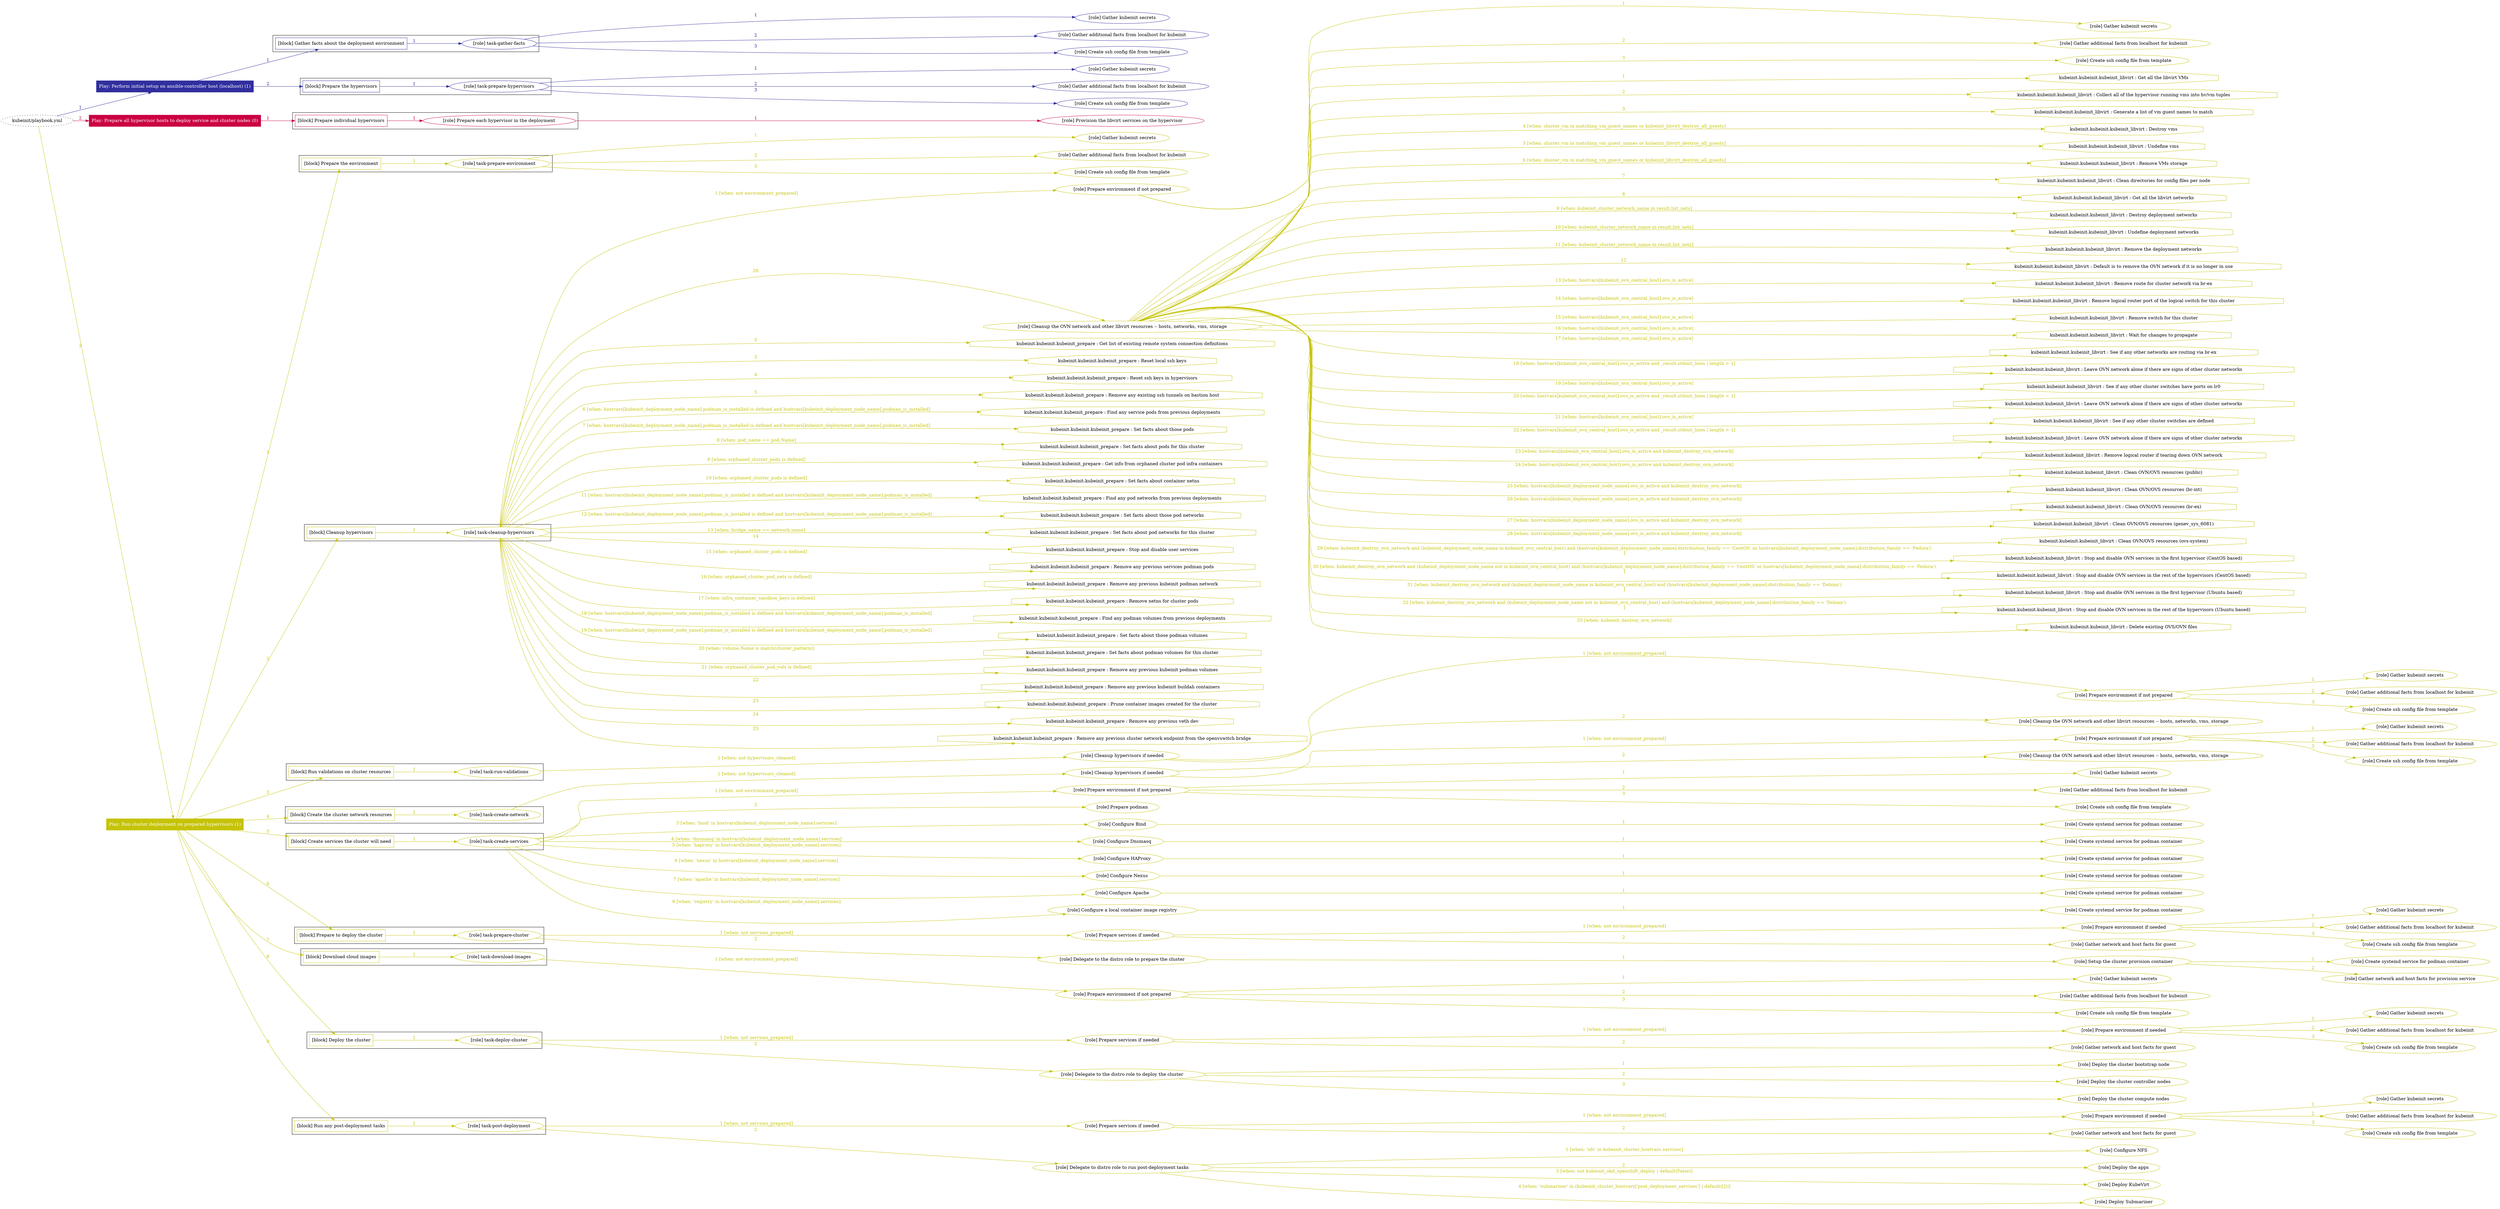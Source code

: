 digraph {
	graph [concentrate=true ordering=in rankdir=LR ratio=fill]
	edge [esep=5 sep=10]
	"kubeinit/playbook.yml" [URL="/home/runner/work/kubeinit/kubeinit/kubeinit/playbook.yml" id=playbook_6ff396c0 style=dotted]
	play_5e9116f8 [label="Play: Perform initial setup on ansible-controller host (localhost) (1)" URL="/home/runner/work/kubeinit/kubeinit/kubeinit/playbook.yml" color="#312e9e" fontcolor="#ffffff" id=play_5e9116f8 shape=box style=filled tooltip=localhost]
	"kubeinit/playbook.yml" -> play_5e9116f8 [label="1 " color="#312e9e" fontcolor="#312e9e" id=edge_f5b3ecdd labeltooltip="1 " tooltip="1 "]
	subgraph "Gather kubeinit secrets" {
		role_ff74e440 [label="[role] Gather kubeinit secrets" URL="/home/runner/.ansible/collections/ansible_collections/kubeinit/kubeinit/roles/kubeinit_prepare/tasks/gather_kubeinit_facts.yml" color="#312e9e" id=role_ff74e440 tooltip="Gather kubeinit secrets"]
	}
	subgraph "Gather additional facts from localhost for kubeinit" {
		role_c9893e11 [label="[role] Gather additional facts from localhost for kubeinit" URL="/home/runner/.ansible/collections/ansible_collections/kubeinit/kubeinit/roles/kubeinit_prepare/tasks/gather_kubeinit_facts.yml" color="#312e9e" id=role_c9893e11 tooltip="Gather additional facts from localhost for kubeinit"]
	}
	subgraph "Create ssh config file from template" {
		role_7e26aac4 [label="[role] Create ssh config file from template" URL="/home/runner/.ansible/collections/ansible_collections/kubeinit/kubeinit/roles/kubeinit_prepare/tasks/gather_kubeinit_facts.yml" color="#312e9e" id=role_7e26aac4 tooltip="Create ssh config file from template"]
	}
	subgraph "task-gather-facts" {
		role_c74038e7 [label="[role] task-gather-facts" URL="/home/runner/work/kubeinit/kubeinit/kubeinit/playbook.yml" color="#312e9e" id=role_c74038e7 tooltip="task-gather-facts"]
		role_c74038e7 -> role_ff74e440 [label="1 " color="#312e9e" fontcolor="#312e9e" id=edge_40b32748 labeltooltip="1 " tooltip="1 "]
		role_c74038e7 -> role_c9893e11 [label="2 " color="#312e9e" fontcolor="#312e9e" id=edge_31cad5fd labeltooltip="2 " tooltip="2 "]
		role_c74038e7 -> role_7e26aac4 [label="3 " color="#312e9e" fontcolor="#312e9e" id=edge_be9cfea6 labeltooltip="3 " tooltip="3 "]
	}
	subgraph "Gather kubeinit secrets" {
		role_1a8ac8ea [label="[role] Gather kubeinit secrets" URL="/home/runner/.ansible/collections/ansible_collections/kubeinit/kubeinit/roles/kubeinit_prepare/tasks/gather_kubeinit_facts.yml" color="#312e9e" id=role_1a8ac8ea tooltip="Gather kubeinit secrets"]
	}
	subgraph "Gather additional facts from localhost for kubeinit" {
		role_5d68c12b [label="[role] Gather additional facts from localhost for kubeinit" URL="/home/runner/.ansible/collections/ansible_collections/kubeinit/kubeinit/roles/kubeinit_prepare/tasks/gather_kubeinit_facts.yml" color="#312e9e" id=role_5d68c12b tooltip="Gather additional facts from localhost for kubeinit"]
	}
	subgraph "Create ssh config file from template" {
		role_11173d7f [label="[role] Create ssh config file from template" URL="/home/runner/.ansible/collections/ansible_collections/kubeinit/kubeinit/roles/kubeinit_prepare/tasks/gather_kubeinit_facts.yml" color="#312e9e" id=role_11173d7f tooltip="Create ssh config file from template"]
	}
	subgraph "task-prepare-hypervisors" {
		role_a08f4a3f [label="[role] task-prepare-hypervisors" URL="/home/runner/work/kubeinit/kubeinit/kubeinit/playbook.yml" color="#312e9e" id=role_a08f4a3f tooltip="task-prepare-hypervisors"]
		role_a08f4a3f -> role_1a8ac8ea [label="1 " color="#312e9e" fontcolor="#312e9e" id=edge_2533860b labeltooltip="1 " tooltip="1 "]
		role_a08f4a3f -> role_5d68c12b [label="2 " color="#312e9e" fontcolor="#312e9e" id=edge_8415d6ef labeltooltip="2 " tooltip="2 "]
		role_a08f4a3f -> role_11173d7f [label="3 " color="#312e9e" fontcolor="#312e9e" id=edge_7c62adcd labeltooltip="3 " tooltip="3 "]
	}
	subgraph "Play: Perform initial setup on ansible-controller host (localhost) (1)" {
		play_5e9116f8 -> block_2026aad3 [label=1 color="#312e9e" fontcolor="#312e9e" id=edge_af14db1c labeltooltip=1 tooltip=1]
		subgraph cluster_block_2026aad3 {
			block_2026aad3 [label="[block] Gather facts about the deployment environment" URL="/home/runner/work/kubeinit/kubeinit/kubeinit/playbook.yml" color="#312e9e" id=block_2026aad3 labeltooltip="Gather facts about the deployment environment" shape=box tooltip="Gather facts about the deployment environment"]
			block_2026aad3 -> role_c74038e7 [label="1 " color="#312e9e" fontcolor="#312e9e" id=edge_5de5602c labeltooltip="1 " tooltip="1 "]
		}
		play_5e9116f8 -> block_ea47d818 [label=2 color="#312e9e" fontcolor="#312e9e" id=edge_394b38ef labeltooltip=2 tooltip=2]
		subgraph cluster_block_ea47d818 {
			block_ea47d818 [label="[block] Prepare the hypervisors" URL="/home/runner/work/kubeinit/kubeinit/kubeinit/playbook.yml" color="#312e9e" id=block_ea47d818 labeltooltip="Prepare the hypervisors" shape=box tooltip="Prepare the hypervisors"]
			block_ea47d818 -> role_a08f4a3f [label="1 " color="#312e9e" fontcolor="#312e9e" id=edge_369f248a labeltooltip="1 " tooltip="1 "]
		}
	}
	play_df8497fa [label="Play: Prepare all hypervisor hosts to deploy service and cluster nodes (0)" URL="/home/runner/work/kubeinit/kubeinit/kubeinit/playbook.yml" color="#cb0142" fontcolor="#ffffff" id=play_df8497fa shape=box style=filled tooltip="Play: Prepare all hypervisor hosts to deploy service and cluster nodes (0)"]
	"kubeinit/playbook.yml" -> play_df8497fa [label="2 " color="#cb0142" fontcolor="#cb0142" id=edge_1269d065 labeltooltip="2 " tooltip="2 "]
	subgraph "Provision the libvirt services on the hypervisor" {
		role_3c47331a [label="[role] Provision the libvirt services on the hypervisor" URL="/home/runner/.ansible/collections/ansible_collections/kubeinit/kubeinit/roles/kubeinit_prepare/tasks/prepare_hypervisor.yml" color="#cb0142" id=role_3c47331a tooltip="Provision the libvirt services on the hypervisor"]
	}
	subgraph "Prepare each hypervisor in the deployment" {
		role_cf88bbf9 [label="[role] Prepare each hypervisor in the deployment" URL="/home/runner/work/kubeinit/kubeinit/kubeinit/playbook.yml" color="#cb0142" id=role_cf88bbf9 tooltip="Prepare each hypervisor in the deployment"]
		role_cf88bbf9 -> role_3c47331a [label="1 " color="#cb0142" fontcolor="#cb0142" id=edge_ac76caa7 labeltooltip="1 " tooltip="1 "]
	}
	subgraph "Play: Prepare all hypervisor hosts to deploy service and cluster nodes (0)" {
		play_df8497fa -> block_537f62df [label=1 color="#cb0142" fontcolor="#cb0142" id=edge_30eb85fa labeltooltip=1 tooltip=1]
		subgraph cluster_block_537f62df {
			block_537f62df [label="[block] Prepare individual hypervisors" URL="/home/runner/work/kubeinit/kubeinit/kubeinit/playbook.yml" color="#cb0142" id=block_537f62df labeltooltip="Prepare individual hypervisors" shape=box tooltip="Prepare individual hypervisors"]
			block_537f62df -> role_cf88bbf9 [label="1 " color="#cb0142" fontcolor="#cb0142" id=edge_32f499a3 labeltooltip="1 " tooltip="1 "]
		}
	}
	play_02218558 [label="Play: Run cluster deployment on prepared hypervisors (1)" URL="/home/runner/work/kubeinit/kubeinit/kubeinit/playbook.yml" color="#c5c307" fontcolor="#ffffff" id=play_02218558 shape=box style=filled tooltip=localhost]
	"kubeinit/playbook.yml" -> play_02218558 [label="3 " color="#c5c307" fontcolor="#c5c307" id=edge_88cd21b9 labeltooltip="3 " tooltip="3 "]
	subgraph "Gather kubeinit secrets" {
		role_5c682546 [label="[role] Gather kubeinit secrets" URL="/home/runner/.ansible/collections/ansible_collections/kubeinit/kubeinit/roles/kubeinit_prepare/tasks/gather_kubeinit_facts.yml" color="#c5c307" id=role_5c682546 tooltip="Gather kubeinit secrets"]
	}
	subgraph "Gather additional facts from localhost for kubeinit" {
		role_db1f23d0 [label="[role] Gather additional facts from localhost for kubeinit" URL="/home/runner/.ansible/collections/ansible_collections/kubeinit/kubeinit/roles/kubeinit_prepare/tasks/gather_kubeinit_facts.yml" color="#c5c307" id=role_db1f23d0 tooltip="Gather additional facts from localhost for kubeinit"]
	}
	subgraph "Create ssh config file from template" {
		role_de73ee07 [label="[role] Create ssh config file from template" URL="/home/runner/.ansible/collections/ansible_collections/kubeinit/kubeinit/roles/kubeinit_prepare/tasks/gather_kubeinit_facts.yml" color="#c5c307" id=role_de73ee07 tooltip="Create ssh config file from template"]
	}
	subgraph "task-prepare-environment" {
		role_599a2284 [label="[role] task-prepare-environment" URL="/home/runner/work/kubeinit/kubeinit/kubeinit/playbook.yml" color="#c5c307" id=role_599a2284 tooltip="task-prepare-environment"]
		role_599a2284 -> role_5c682546 [label="1 " color="#c5c307" fontcolor="#c5c307" id=edge_be53dda5 labeltooltip="1 " tooltip="1 "]
		role_599a2284 -> role_db1f23d0 [label="2 " color="#c5c307" fontcolor="#c5c307" id=edge_41409211 labeltooltip="2 " tooltip="2 "]
		role_599a2284 -> role_de73ee07 [label="3 " color="#c5c307" fontcolor="#c5c307" id=edge_2cc0f680 labeltooltip="3 " tooltip="3 "]
	}
	subgraph "Gather kubeinit secrets" {
		role_55493cd6 [label="[role] Gather kubeinit secrets" URL="/home/runner/.ansible/collections/ansible_collections/kubeinit/kubeinit/roles/kubeinit_prepare/tasks/gather_kubeinit_facts.yml" color="#c5c307" id=role_55493cd6 tooltip="Gather kubeinit secrets"]
	}
	subgraph "Gather additional facts from localhost for kubeinit" {
		role_e6cb9545 [label="[role] Gather additional facts from localhost for kubeinit" URL="/home/runner/.ansible/collections/ansible_collections/kubeinit/kubeinit/roles/kubeinit_prepare/tasks/gather_kubeinit_facts.yml" color="#c5c307" id=role_e6cb9545 tooltip="Gather additional facts from localhost for kubeinit"]
	}
	subgraph "Create ssh config file from template" {
		role_0f5c650f [label="[role] Create ssh config file from template" URL="/home/runner/.ansible/collections/ansible_collections/kubeinit/kubeinit/roles/kubeinit_prepare/tasks/gather_kubeinit_facts.yml" color="#c5c307" id=role_0f5c650f tooltip="Create ssh config file from template"]
	}
	subgraph "Prepare environment if not prepared" {
		role_5e5983ca [label="[role] Prepare environment if not prepared" URL="/home/runner/.ansible/collections/ansible_collections/kubeinit/kubeinit/roles/kubeinit_prepare/tasks/cleanup_hypervisors.yml" color="#c5c307" id=role_5e5983ca tooltip="Prepare environment if not prepared"]
		role_5e5983ca -> role_55493cd6 [label="1 " color="#c5c307" fontcolor="#c5c307" id=edge_807d46f8 labeltooltip="1 " tooltip="1 "]
		role_5e5983ca -> role_e6cb9545 [label="2 " color="#c5c307" fontcolor="#c5c307" id=edge_f1f84756 labeltooltip="2 " tooltip="2 "]
		role_5e5983ca -> role_0f5c650f [label="3 " color="#c5c307" fontcolor="#c5c307" id=edge_5b9009ed labeltooltip="3 " tooltip="3 "]
	}
	subgraph "Cleanup the OVN network and other libvirt resources -- hosts, networks, vms, storage" {
		role_436fb4b4 [label="[role] Cleanup the OVN network and other libvirt resources -- hosts, networks, vms, storage" URL="/home/runner/.ansible/collections/ansible_collections/kubeinit/kubeinit/roles/kubeinit_prepare/tasks/cleanup_hypervisors.yml" color="#c5c307" id=role_436fb4b4 tooltip="Cleanup the OVN network and other libvirt resources -- hosts, networks, vms, storage"]
		task_d2fde0a9 [label="kubeinit.kubeinit.kubeinit_libvirt : Get all the libvirt VMs" URL="/home/runner/.ansible/collections/ansible_collections/kubeinit/kubeinit/roles/kubeinit_libvirt/tasks/cleanup_libvirt.yml" color="#c5c307" id=task_d2fde0a9 shape=octagon tooltip="kubeinit.kubeinit.kubeinit_libvirt : Get all the libvirt VMs"]
		role_436fb4b4 -> task_d2fde0a9 [label="1 " color="#c5c307" fontcolor="#c5c307" id=edge_c52d4504 labeltooltip="1 " tooltip="1 "]
		task_a9be78b1 [label="kubeinit.kubeinit.kubeinit_libvirt : Collect all of the hypervisor running vms into hv/vm tuples" URL="/home/runner/.ansible/collections/ansible_collections/kubeinit/kubeinit/roles/kubeinit_libvirt/tasks/cleanup_libvirt.yml" color="#c5c307" id=task_a9be78b1 shape=octagon tooltip="kubeinit.kubeinit.kubeinit_libvirt : Collect all of the hypervisor running vms into hv/vm tuples"]
		role_436fb4b4 -> task_a9be78b1 [label="2 " color="#c5c307" fontcolor="#c5c307" id=edge_91bf5604 labeltooltip="2 " tooltip="2 "]
		task_dbf51792 [label="kubeinit.kubeinit.kubeinit_libvirt : Generate a list of vm guest names to match" URL="/home/runner/.ansible/collections/ansible_collections/kubeinit/kubeinit/roles/kubeinit_libvirt/tasks/cleanup_libvirt.yml" color="#c5c307" id=task_dbf51792 shape=octagon tooltip="kubeinit.kubeinit.kubeinit_libvirt : Generate a list of vm guest names to match"]
		role_436fb4b4 -> task_dbf51792 [label="3 " color="#c5c307" fontcolor="#c5c307" id=edge_e9f07734 labeltooltip="3 " tooltip="3 "]
		task_ab7515f7 [label="kubeinit.kubeinit.kubeinit_libvirt : Destroy vms" URL="/home/runner/.ansible/collections/ansible_collections/kubeinit/kubeinit/roles/kubeinit_libvirt/tasks/cleanup_libvirt.yml" color="#c5c307" id=task_ab7515f7 shape=octagon tooltip="kubeinit.kubeinit.kubeinit_libvirt : Destroy vms"]
		role_436fb4b4 -> task_ab7515f7 [label="4 [when: cluster_vm in matching_vm_guest_names or kubeinit_libvirt_destroy_all_guests]" color="#c5c307" fontcolor="#c5c307" id=edge_013b6ab5 labeltooltip="4 [when: cluster_vm in matching_vm_guest_names or kubeinit_libvirt_destroy_all_guests]" tooltip="4 [when: cluster_vm in matching_vm_guest_names or kubeinit_libvirt_destroy_all_guests]"]
		task_72337fba [label="kubeinit.kubeinit.kubeinit_libvirt : Undefine vms" URL="/home/runner/.ansible/collections/ansible_collections/kubeinit/kubeinit/roles/kubeinit_libvirt/tasks/cleanup_libvirt.yml" color="#c5c307" id=task_72337fba shape=octagon tooltip="kubeinit.kubeinit.kubeinit_libvirt : Undefine vms"]
		role_436fb4b4 -> task_72337fba [label="5 [when: cluster_vm in matching_vm_guest_names or kubeinit_libvirt_destroy_all_guests]" color="#c5c307" fontcolor="#c5c307" id=edge_508b82bc labeltooltip="5 [when: cluster_vm in matching_vm_guest_names or kubeinit_libvirt_destroy_all_guests]" tooltip="5 [when: cluster_vm in matching_vm_guest_names or kubeinit_libvirt_destroy_all_guests]"]
		task_41d2562c [label="kubeinit.kubeinit.kubeinit_libvirt : Remove VMs storage" URL="/home/runner/.ansible/collections/ansible_collections/kubeinit/kubeinit/roles/kubeinit_libvirt/tasks/cleanup_libvirt.yml" color="#c5c307" id=task_41d2562c shape=octagon tooltip="kubeinit.kubeinit.kubeinit_libvirt : Remove VMs storage"]
		role_436fb4b4 -> task_41d2562c [label="6 [when: cluster_vm in matching_vm_guest_names or kubeinit_libvirt_destroy_all_guests]" color="#c5c307" fontcolor="#c5c307" id=edge_79e1d812 labeltooltip="6 [when: cluster_vm in matching_vm_guest_names or kubeinit_libvirt_destroy_all_guests]" tooltip="6 [when: cluster_vm in matching_vm_guest_names or kubeinit_libvirt_destroy_all_guests]"]
		task_fc4acb80 [label="kubeinit.kubeinit.kubeinit_libvirt : Clean directories for config files per node" URL="/home/runner/.ansible/collections/ansible_collections/kubeinit/kubeinit/roles/kubeinit_libvirt/tasks/cleanup_libvirt.yml" color="#c5c307" id=task_fc4acb80 shape=octagon tooltip="kubeinit.kubeinit.kubeinit_libvirt : Clean directories for config files per node"]
		role_436fb4b4 -> task_fc4acb80 [label="7 " color="#c5c307" fontcolor="#c5c307" id=edge_d8531556 labeltooltip="7 " tooltip="7 "]
		task_852b765f [label="kubeinit.kubeinit.kubeinit_libvirt : Get all the libvirt networks" URL="/home/runner/.ansible/collections/ansible_collections/kubeinit/kubeinit/roles/kubeinit_libvirt/tasks/cleanup_libvirt.yml" color="#c5c307" id=task_852b765f shape=octagon tooltip="kubeinit.kubeinit.kubeinit_libvirt : Get all the libvirt networks"]
		role_436fb4b4 -> task_852b765f [label="8 " color="#c5c307" fontcolor="#c5c307" id=edge_93f8d977 labeltooltip="8 " tooltip="8 "]
		task_8ea82347 [label="kubeinit.kubeinit.kubeinit_libvirt : Destroy deployment networks" URL="/home/runner/.ansible/collections/ansible_collections/kubeinit/kubeinit/roles/kubeinit_libvirt/tasks/cleanup_libvirt.yml" color="#c5c307" id=task_8ea82347 shape=octagon tooltip="kubeinit.kubeinit.kubeinit_libvirt : Destroy deployment networks"]
		role_436fb4b4 -> task_8ea82347 [label="9 [when: kubeinit_cluster_network_name in result.list_nets]" color="#c5c307" fontcolor="#c5c307" id=edge_a0b02304 labeltooltip="9 [when: kubeinit_cluster_network_name in result.list_nets]" tooltip="9 [when: kubeinit_cluster_network_name in result.list_nets]"]
		task_92b8a0dc [label="kubeinit.kubeinit.kubeinit_libvirt : Undefine deployment networks" URL="/home/runner/.ansible/collections/ansible_collections/kubeinit/kubeinit/roles/kubeinit_libvirt/tasks/cleanup_libvirt.yml" color="#c5c307" id=task_92b8a0dc shape=octagon tooltip="kubeinit.kubeinit.kubeinit_libvirt : Undefine deployment networks"]
		role_436fb4b4 -> task_92b8a0dc [label="10 [when: kubeinit_cluster_network_name in result.list_nets]" color="#c5c307" fontcolor="#c5c307" id=edge_2687d555 labeltooltip="10 [when: kubeinit_cluster_network_name in result.list_nets]" tooltip="10 [when: kubeinit_cluster_network_name in result.list_nets]"]
		task_25485949 [label="kubeinit.kubeinit.kubeinit_libvirt : Remove the deployment networks" URL="/home/runner/.ansible/collections/ansible_collections/kubeinit/kubeinit/roles/kubeinit_libvirt/tasks/cleanup_libvirt.yml" color="#c5c307" id=task_25485949 shape=octagon tooltip="kubeinit.kubeinit.kubeinit_libvirt : Remove the deployment networks"]
		role_436fb4b4 -> task_25485949 [label="11 [when: kubeinit_cluster_network_name in result.list_nets]" color="#c5c307" fontcolor="#c5c307" id=edge_3900d850 labeltooltip="11 [when: kubeinit_cluster_network_name in result.list_nets]" tooltip="11 [when: kubeinit_cluster_network_name in result.list_nets]"]
		task_205d4f6e [label="kubeinit.kubeinit.kubeinit_libvirt : Default is to remove the OVN network if it is no longer in use" URL="/home/runner/.ansible/collections/ansible_collections/kubeinit/kubeinit/roles/kubeinit_libvirt/tasks/cleanup_libvirt.yml" color="#c5c307" id=task_205d4f6e shape=octagon tooltip="kubeinit.kubeinit.kubeinit_libvirt : Default is to remove the OVN network if it is no longer in use"]
		role_436fb4b4 -> task_205d4f6e [label="12 " color="#c5c307" fontcolor="#c5c307" id=edge_5520a4fc labeltooltip="12 " tooltip="12 "]
		task_2cd7a0b6 [label="kubeinit.kubeinit.kubeinit_libvirt : Remove route for cluster network via br-ex" URL="/home/runner/.ansible/collections/ansible_collections/kubeinit/kubeinit/roles/kubeinit_libvirt/tasks/cleanup_libvirt.yml" color="#c5c307" id=task_2cd7a0b6 shape=octagon tooltip="kubeinit.kubeinit.kubeinit_libvirt : Remove route for cluster network via br-ex"]
		role_436fb4b4 -> task_2cd7a0b6 [label="13 [when: hostvars[kubeinit_ovn_central_host].ovs_is_active]" color="#c5c307" fontcolor="#c5c307" id=edge_9219a8c9 labeltooltip="13 [when: hostvars[kubeinit_ovn_central_host].ovs_is_active]" tooltip="13 [when: hostvars[kubeinit_ovn_central_host].ovs_is_active]"]
		task_2e4f7a23 [label="kubeinit.kubeinit.kubeinit_libvirt : Remove logical router port of the logical switch for this cluster" URL="/home/runner/.ansible/collections/ansible_collections/kubeinit/kubeinit/roles/kubeinit_libvirt/tasks/cleanup_libvirt.yml" color="#c5c307" id=task_2e4f7a23 shape=octagon tooltip="kubeinit.kubeinit.kubeinit_libvirt : Remove logical router port of the logical switch for this cluster"]
		role_436fb4b4 -> task_2e4f7a23 [label="14 [when: hostvars[kubeinit_ovn_central_host].ovs_is_active]" color="#c5c307" fontcolor="#c5c307" id=edge_90de8cab labeltooltip="14 [when: hostvars[kubeinit_ovn_central_host].ovs_is_active]" tooltip="14 [when: hostvars[kubeinit_ovn_central_host].ovs_is_active]"]
		task_5369d07a [label="kubeinit.kubeinit.kubeinit_libvirt : Remove switch for this cluster" URL="/home/runner/.ansible/collections/ansible_collections/kubeinit/kubeinit/roles/kubeinit_libvirt/tasks/cleanup_libvirt.yml" color="#c5c307" id=task_5369d07a shape=octagon tooltip="kubeinit.kubeinit.kubeinit_libvirt : Remove switch for this cluster"]
		role_436fb4b4 -> task_5369d07a [label="15 [when: hostvars[kubeinit_ovn_central_host].ovs_is_active]" color="#c5c307" fontcolor="#c5c307" id=edge_6d049af4 labeltooltip="15 [when: hostvars[kubeinit_ovn_central_host].ovs_is_active]" tooltip="15 [when: hostvars[kubeinit_ovn_central_host].ovs_is_active]"]
		task_6703ed99 [label="kubeinit.kubeinit.kubeinit_libvirt : Wait for changes to propagate" URL="/home/runner/.ansible/collections/ansible_collections/kubeinit/kubeinit/roles/kubeinit_libvirt/tasks/cleanup_libvirt.yml" color="#c5c307" id=task_6703ed99 shape=octagon tooltip="kubeinit.kubeinit.kubeinit_libvirt : Wait for changes to propagate"]
		role_436fb4b4 -> task_6703ed99 [label="16 [when: hostvars[kubeinit_ovn_central_host].ovs_is_active]" color="#c5c307" fontcolor="#c5c307" id=edge_bde839ac labeltooltip="16 [when: hostvars[kubeinit_ovn_central_host].ovs_is_active]" tooltip="16 [when: hostvars[kubeinit_ovn_central_host].ovs_is_active]"]
		task_8bbaf7d9 [label="kubeinit.kubeinit.kubeinit_libvirt : See if any other networks are routing via br-ex" URL="/home/runner/.ansible/collections/ansible_collections/kubeinit/kubeinit/roles/kubeinit_libvirt/tasks/cleanup_libvirt.yml" color="#c5c307" id=task_8bbaf7d9 shape=octagon tooltip="kubeinit.kubeinit.kubeinit_libvirt : See if any other networks are routing via br-ex"]
		role_436fb4b4 -> task_8bbaf7d9 [label="17 [when: hostvars[kubeinit_ovn_central_host].ovs_is_active]" color="#c5c307" fontcolor="#c5c307" id=edge_a2bc0eba labeltooltip="17 [when: hostvars[kubeinit_ovn_central_host].ovs_is_active]" tooltip="17 [when: hostvars[kubeinit_ovn_central_host].ovs_is_active]"]
		task_7b5ab2b8 [label="kubeinit.kubeinit.kubeinit_libvirt : Leave OVN network alone if there are signs of other cluster networks" URL="/home/runner/.ansible/collections/ansible_collections/kubeinit/kubeinit/roles/kubeinit_libvirt/tasks/cleanup_libvirt.yml" color="#c5c307" id=task_7b5ab2b8 shape=octagon tooltip="kubeinit.kubeinit.kubeinit_libvirt : Leave OVN network alone if there are signs of other cluster networks"]
		role_436fb4b4 -> task_7b5ab2b8 [label="18 [when: hostvars[kubeinit_ovn_central_host].ovs_is_active and _result.stdout_lines | length > 1]" color="#c5c307" fontcolor="#c5c307" id=edge_ef2b440a labeltooltip="18 [when: hostvars[kubeinit_ovn_central_host].ovs_is_active and _result.stdout_lines | length > 1]" tooltip="18 [when: hostvars[kubeinit_ovn_central_host].ovs_is_active and _result.stdout_lines | length > 1]"]
		task_e07fcece [label="kubeinit.kubeinit.kubeinit_libvirt : See if any other cluster switches have ports on lr0" URL="/home/runner/.ansible/collections/ansible_collections/kubeinit/kubeinit/roles/kubeinit_libvirt/tasks/cleanup_libvirt.yml" color="#c5c307" id=task_e07fcece shape=octagon tooltip="kubeinit.kubeinit.kubeinit_libvirt : See if any other cluster switches have ports on lr0"]
		role_436fb4b4 -> task_e07fcece [label="19 [when: hostvars[kubeinit_ovn_central_host].ovs_is_active]" color="#c5c307" fontcolor="#c5c307" id=edge_6b361021 labeltooltip="19 [when: hostvars[kubeinit_ovn_central_host].ovs_is_active]" tooltip="19 [when: hostvars[kubeinit_ovn_central_host].ovs_is_active]"]
		task_867026b5 [label="kubeinit.kubeinit.kubeinit_libvirt : Leave OVN network alone if there are signs of other cluster networks" URL="/home/runner/.ansible/collections/ansible_collections/kubeinit/kubeinit/roles/kubeinit_libvirt/tasks/cleanup_libvirt.yml" color="#c5c307" id=task_867026b5 shape=octagon tooltip="kubeinit.kubeinit.kubeinit_libvirt : Leave OVN network alone if there are signs of other cluster networks"]
		role_436fb4b4 -> task_867026b5 [label="20 [when: hostvars[kubeinit_ovn_central_host].ovs_is_active and _result.stdout_lines | length > 1]" color="#c5c307" fontcolor="#c5c307" id=edge_e47dde85 labeltooltip="20 [when: hostvars[kubeinit_ovn_central_host].ovs_is_active and _result.stdout_lines | length > 1]" tooltip="20 [when: hostvars[kubeinit_ovn_central_host].ovs_is_active and _result.stdout_lines | length > 1]"]
		task_5b112fb5 [label="kubeinit.kubeinit.kubeinit_libvirt : See if any other cluster switches are defined" URL="/home/runner/.ansible/collections/ansible_collections/kubeinit/kubeinit/roles/kubeinit_libvirt/tasks/cleanup_libvirt.yml" color="#c5c307" id=task_5b112fb5 shape=octagon tooltip="kubeinit.kubeinit.kubeinit_libvirt : See if any other cluster switches are defined"]
		role_436fb4b4 -> task_5b112fb5 [label="21 [when: hostvars[kubeinit_ovn_central_host].ovs_is_active]" color="#c5c307" fontcolor="#c5c307" id=edge_f2fd3e5c labeltooltip="21 [when: hostvars[kubeinit_ovn_central_host].ovs_is_active]" tooltip="21 [when: hostvars[kubeinit_ovn_central_host].ovs_is_active]"]
		task_7fab85a7 [label="kubeinit.kubeinit.kubeinit_libvirt : Leave OVN network alone if there are signs of other cluster networks" URL="/home/runner/.ansible/collections/ansible_collections/kubeinit/kubeinit/roles/kubeinit_libvirt/tasks/cleanup_libvirt.yml" color="#c5c307" id=task_7fab85a7 shape=octagon tooltip="kubeinit.kubeinit.kubeinit_libvirt : Leave OVN network alone if there are signs of other cluster networks"]
		role_436fb4b4 -> task_7fab85a7 [label="22 [when: hostvars[kubeinit_ovn_central_host].ovs_is_active and _result.stdout_lines | length > 1]" color="#c5c307" fontcolor="#c5c307" id=edge_dbb432b8 labeltooltip="22 [when: hostvars[kubeinit_ovn_central_host].ovs_is_active and _result.stdout_lines | length > 1]" tooltip="22 [when: hostvars[kubeinit_ovn_central_host].ovs_is_active and _result.stdout_lines | length > 1]"]
		task_a004437a [label="kubeinit.kubeinit.kubeinit_libvirt : Remove logical router if tearing down OVN network" URL="/home/runner/.ansible/collections/ansible_collections/kubeinit/kubeinit/roles/kubeinit_libvirt/tasks/cleanup_libvirt.yml" color="#c5c307" id=task_a004437a shape=octagon tooltip="kubeinit.kubeinit.kubeinit_libvirt : Remove logical router if tearing down OVN network"]
		role_436fb4b4 -> task_a004437a [label="23 [when: hostvars[kubeinit_ovn_central_host].ovs_is_active and kubeinit_destroy_ovn_network]" color="#c5c307" fontcolor="#c5c307" id=edge_ce8e17b5 labeltooltip="23 [when: hostvars[kubeinit_ovn_central_host].ovs_is_active and kubeinit_destroy_ovn_network]" tooltip="23 [when: hostvars[kubeinit_ovn_central_host].ovs_is_active and kubeinit_destroy_ovn_network]"]
		task_a9370f02 [label="kubeinit.kubeinit.kubeinit_libvirt : Clean OVN/OVS resources (public)" URL="/home/runner/.ansible/collections/ansible_collections/kubeinit/kubeinit/roles/kubeinit_libvirt/tasks/cleanup_libvirt.yml" color="#c5c307" id=task_a9370f02 shape=octagon tooltip="kubeinit.kubeinit.kubeinit_libvirt : Clean OVN/OVS resources (public)"]
		role_436fb4b4 -> task_a9370f02 [label="24 [when: hostvars[kubeinit_ovn_central_host].ovs_is_active and kubeinit_destroy_ovn_network]" color="#c5c307" fontcolor="#c5c307" id=edge_a23032c8 labeltooltip="24 [when: hostvars[kubeinit_ovn_central_host].ovs_is_active and kubeinit_destroy_ovn_network]" tooltip="24 [when: hostvars[kubeinit_ovn_central_host].ovs_is_active and kubeinit_destroy_ovn_network]"]
		task_124ba7d7 [label="kubeinit.kubeinit.kubeinit_libvirt : Clean OVN/OVS resources (br-int)" URL="/home/runner/.ansible/collections/ansible_collections/kubeinit/kubeinit/roles/kubeinit_libvirt/tasks/cleanup_libvirt.yml" color="#c5c307" id=task_124ba7d7 shape=octagon tooltip="kubeinit.kubeinit.kubeinit_libvirt : Clean OVN/OVS resources (br-int)"]
		role_436fb4b4 -> task_124ba7d7 [label="25 [when: hostvars[kubeinit_deployment_node_name].ovs_is_active and kubeinit_destroy_ovn_network]" color="#c5c307" fontcolor="#c5c307" id=edge_3a2abcaf labeltooltip="25 [when: hostvars[kubeinit_deployment_node_name].ovs_is_active and kubeinit_destroy_ovn_network]" tooltip="25 [when: hostvars[kubeinit_deployment_node_name].ovs_is_active and kubeinit_destroy_ovn_network]"]
		task_ec690fb9 [label="kubeinit.kubeinit.kubeinit_libvirt : Clean OVN/OVS resources (br-ex)" URL="/home/runner/.ansible/collections/ansible_collections/kubeinit/kubeinit/roles/kubeinit_libvirt/tasks/cleanup_libvirt.yml" color="#c5c307" id=task_ec690fb9 shape=octagon tooltip="kubeinit.kubeinit.kubeinit_libvirt : Clean OVN/OVS resources (br-ex)"]
		role_436fb4b4 -> task_ec690fb9 [label="26 [when: hostvars[kubeinit_deployment_node_name].ovs_is_active and kubeinit_destroy_ovn_network]" color="#c5c307" fontcolor="#c5c307" id=edge_03ec7f08 labeltooltip="26 [when: hostvars[kubeinit_deployment_node_name].ovs_is_active and kubeinit_destroy_ovn_network]" tooltip="26 [when: hostvars[kubeinit_deployment_node_name].ovs_is_active and kubeinit_destroy_ovn_network]"]
		task_1f29a5fd [label="kubeinit.kubeinit.kubeinit_libvirt : Clean OVN/OVS resources (genev_sys_6081)" URL="/home/runner/.ansible/collections/ansible_collections/kubeinit/kubeinit/roles/kubeinit_libvirt/tasks/cleanup_libvirt.yml" color="#c5c307" id=task_1f29a5fd shape=octagon tooltip="kubeinit.kubeinit.kubeinit_libvirt : Clean OVN/OVS resources (genev_sys_6081)"]
		role_436fb4b4 -> task_1f29a5fd [label="27 [when: hostvars[kubeinit_deployment_node_name].ovs_is_active and kubeinit_destroy_ovn_network]" color="#c5c307" fontcolor="#c5c307" id=edge_f2c7762b labeltooltip="27 [when: hostvars[kubeinit_deployment_node_name].ovs_is_active and kubeinit_destroy_ovn_network]" tooltip="27 [when: hostvars[kubeinit_deployment_node_name].ovs_is_active and kubeinit_destroy_ovn_network]"]
		task_280aa8b2 [label="kubeinit.kubeinit.kubeinit_libvirt : Clean OVN/OVS resources (ovs-system)" URL="/home/runner/.ansible/collections/ansible_collections/kubeinit/kubeinit/roles/kubeinit_libvirt/tasks/cleanup_libvirt.yml" color="#c5c307" id=task_280aa8b2 shape=octagon tooltip="kubeinit.kubeinit.kubeinit_libvirt : Clean OVN/OVS resources (ovs-system)"]
		role_436fb4b4 -> task_280aa8b2 [label="28 [when: hostvars[kubeinit_deployment_node_name].ovs_is_active and kubeinit_destroy_ovn_network]" color="#c5c307" fontcolor="#c5c307" id=edge_32f0f73f labeltooltip="28 [when: hostvars[kubeinit_deployment_node_name].ovs_is_active and kubeinit_destroy_ovn_network]" tooltip="28 [when: hostvars[kubeinit_deployment_node_name].ovs_is_active and kubeinit_destroy_ovn_network]"]
		task_40edb2d5 [label="kubeinit.kubeinit.kubeinit_libvirt : Stop and disable OVN services in the first hypervisor (CentOS based)" URL="/home/runner/.ansible/collections/ansible_collections/kubeinit/kubeinit/roles/kubeinit_libvirt/tasks/cleanup_libvirt.yml" color="#c5c307" id=task_40edb2d5 shape=octagon tooltip="kubeinit.kubeinit.kubeinit_libvirt : Stop and disable OVN services in the first hypervisor (CentOS based)"]
		role_436fb4b4 -> task_40edb2d5 [label="29 [when: kubeinit_destroy_ovn_network and (kubeinit_deployment_node_name in kubeinit_ovn_central_host) and (hostvars[kubeinit_deployment_node_name].distribution_family == 'CentOS' or hostvars[kubeinit_deployment_node_name].distribution_family == 'Fedora')
]" color="#c5c307" fontcolor="#c5c307" id=edge_82f5d352 labeltooltip="29 [when: kubeinit_destroy_ovn_network and (kubeinit_deployment_node_name in kubeinit_ovn_central_host) and (hostvars[kubeinit_deployment_node_name].distribution_family == 'CentOS' or hostvars[kubeinit_deployment_node_name].distribution_family == 'Fedora')
]" tooltip="29 [when: kubeinit_destroy_ovn_network and (kubeinit_deployment_node_name in kubeinit_ovn_central_host) and (hostvars[kubeinit_deployment_node_name].distribution_family == 'CentOS' or hostvars[kubeinit_deployment_node_name].distribution_family == 'Fedora')
]"]
		task_4e326d2e [label="kubeinit.kubeinit.kubeinit_libvirt : Stop and disable OVN services in the rest of the hypervisors (CentOS based)" URL="/home/runner/.ansible/collections/ansible_collections/kubeinit/kubeinit/roles/kubeinit_libvirt/tasks/cleanup_libvirt.yml" color="#c5c307" id=task_4e326d2e shape=octagon tooltip="kubeinit.kubeinit.kubeinit_libvirt : Stop and disable OVN services in the rest of the hypervisors (CentOS based)"]
		role_436fb4b4 -> task_4e326d2e [label="30 [when: kubeinit_destroy_ovn_network and (kubeinit_deployment_node_name not in kubeinit_ovn_central_host) and (hostvars[kubeinit_deployment_node_name].distribution_family == 'CentOS' or hostvars[kubeinit_deployment_node_name].distribution_family == 'Fedora')
]" color="#c5c307" fontcolor="#c5c307" id=edge_5a2c9304 labeltooltip="30 [when: kubeinit_destroy_ovn_network and (kubeinit_deployment_node_name not in kubeinit_ovn_central_host) and (hostvars[kubeinit_deployment_node_name].distribution_family == 'CentOS' or hostvars[kubeinit_deployment_node_name].distribution_family == 'Fedora')
]" tooltip="30 [when: kubeinit_destroy_ovn_network and (kubeinit_deployment_node_name not in kubeinit_ovn_central_host) and (hostvars[kubeinit_deployment_node_name].distribution_family == 'CentOS' or hostvars[kubeinit_deployment_node_name].distribution_family == 'Fedora')
]"]
		task_fa565a15 [label="kubeinit.kubeinit.kubeinit_libvirt : Stop and disable OVN services in the first hypervisor (Ubuntu based)" URL="/home/runner/.ansible/collections/ansible_collections/kubeinit/kubeinit/roles/kubeinit_libvirt/tasks/cleanup_libvirt.yml" color="#c5c307" id=task_fa565a15 shape=octagon tooltip="kubeinit.kubeinit.kubeinit_libvirt : Stop and disable OVN services in the first hypervisor (Ubuntu based)"]
		role_436fb4b4 -> task_fa565a15 [label="31 [when: kubeinit_destroy_ovn_network and (kubeinit_deployment_node_name in kubeinit_ovn_central_host) and (hostvars[kubeinit_deployment_node_name].distribution_family == 'Debian')
]" color="#c5c307" fontcolor="#c5c307" id=edge_9d41f654 labeltooltip="31 [when: kubeinit_destroy_ovn_network and (kubeinit_deployment_node_name in kubeinit_ovn_central_host) and (hostvars[kubeinit_deployment_node_name].distribution_family == 'Debian')
]" tooltip="31 [when: kubeinit_destroy_ovn_network and (kubeinit_deployment_node_name in kubeinit_ovn_central_host) and (hostvars[kubeinit_deployment_node_name].distribution_family == 'Debian')
]"]
		task_a5fffe4f [label="kubeinit.kubeinit.kubeinit_libvirt : Stop and disable OVN services in the rest of the hypervisors (Ubuntu based)" URL="/home/runner/.ansible/collections/ansible_collections/kubeinit/kubeinit/roles/kubeinit_libvirt/tasks/cleanup_libvirt.yml" color="#c5c307" id=task_a5fffe4f shape=octagon tooltip="kubeinit.kubeinit.kubeinit_libvirt : Stop and disable OVN services in the rest of the hypervisors (Ubuntu based)"]
		role_436fb4b4 -> task_a5fffe4f [label="32 [when: kubeinit_destroy_ovn_network and (kubeinit_deployment_node_name not in kubeinit_ovn_central_host) and (hostvars[kubeinit_deployment_node_name].distribution_family == 'Debian')
]" color="#c5c307" fontcolor="#c5c307" id=edge_808e53be labeltooltip="32 [when: kubeinit_destroy_ovn_network and (kubeinit_deployment_node_name not in kubeinit_ovn_central_host) and (hostvars[kubeinit_deployment_node_name].distribution_family == 'Debian')
]" tooltip="32 [when: kubeinit_destroy_ovn_network and (kubeinit_deployment_node_name not in kubeinit_ovn_central_host) and (hostvars[kubeinit_deployment_node_name].distribution_family == 'Debian')
]"]
		task_ef03d576 [label="kubeinit.kubeinit.kubeinit_libvirt : Delete existing OVS/OVN files" URL="/home/runner/.ansible/collections/ansible_collections/kubeinit/kubeinit/roles/kubeinit_libvirt/tasks/cleanup_libvirt.yml" color="#c5c307" id=task_ef03d576 shape=octagon tooltip="kubeinit.kubeinit.kubeinit_libvirt : Delete existing OVS/OVN files"]
		role_436fb4b4 -> task_ef03d576 [label="33 [when: kubeinit_destroy_ovn_network]" color="#c5c307" fontcolor="#c5c307" id=edge_c9b15976 labeltooltip="33 [when: kubeinit_destroy_ovn_network]" tooltip="33 [when: kubeinit_destroy_ovn_network]"]
	}
	subgraph "task-cleanup-hypervisors" {
		role_ba656cdc [label="[role] task-cleanup-hypervisors" URL="/home/runner/work/kubeinit/kubeinit/kubeinit/playbook.yml" color="#c5c307" id=role_ba656cdc tooltip="task-cleanup-hypervisors"]
		role_ba656cdc -> role_5e5983ca [label="1 [when: not environment_prepared]" color="#c5c307" fontcolor="#c5c307" id=edge_4c910f91 labeltooltip="1 [when: not environment_prepared]" tooltip="1 [when: not environment_prepared]"]
		task_d2090786 [label="kubeinit.kubeinit.kubeinit_prepare : Get list of existing remote system connection definitions" URL="/home/runner/.ansible/collections/ansible_collections/kubeinit/kubeinit/roles/kubeinit_prepare/tasks/cleanup_hypervisors.yml" color="#c5c307" id=task_d2090786 shape=octagon tooltip="kubeinit.kubeinit.kubeinit_prepare : Get list of existing remote system connection definitions"]
		role_ba656cdc -> task_d2090786 [label="2 " color="#c5c307" fontcolor="#c5c307" id=edge_4bcbbf8b labeltooltip="2 " tooltip="2 "]
		task_cd0dc880 [label="kubeinit.kubeinit.kubeinit_prepare : Reset local ssh keys" URL="/home/runner/.ansible/collections/ansible_collections/kubeinit/kubeinit/roles/kubeinit_prepare/tasks/cleanup_hypervisors.yml" color="#c5c307" id=task_cd0dc880 shape=octagon tooltip="kubeinit.kubeinit.kubeinit_prepare : Reset local ssh keys"]
		role_ba656cdc -> task_cd0dc880 [label="3 " color="#c5c307" fontcolor="#c5c307" id=edge_3244334f labeltooltip="3 " tooltip="3 "]
		task_721b4418 [label="kubeinit.kubeinit.kubeinit_prepare : Reset ssh keys in hypervisors" URL="/home/runner/.ansible/collections/ansible_collections/kubeinit/kubeinit/roles/kubeinit_prepare/tasks/cleanup_hypervisors.yml" color="#c5c307" id=task_721b4418 shape=octagon tooltip="kubeinit.kubeinit.kubeinit_prepare : Reset ssh keys in hypervisors"]
		role_ba656cdc -> task_721b4418 [label="4 " color="#c5c307" fontcolor="#c5c307" id=edge_92997c69 labeltooltip="4 " tooltip="4 "]
		task_2efd6928 [label="kubeinit.kubeinit.kubeinit_prepare : Remove any existing ssh tunnels on bastion host" URL="/home/runner/.ansible/collections/ansible_collections/kubeinit/kubeinit/roles/kubeinit_prepare/tasks/cleanup_hypervisors.yml" color="#c5c307" id=task_2efd6928 shape=octagon tooltip="kubeinit.kubeinit.kubeinit_prepare : Remove any existing ssh tunnels on bastion host"]
		role_ba656cdc -> task_2efd6928 [label="5 " color="#c5c307" fontcolor="#c5c307" id=edge_bc4fdefd labeltooltip="5 " tooltip="5 "]
		task_49d1a311 [label="kubeinit.kubeinit.kubeinit_prepare : Find any service pods from previous deployments" URL="/home/runner/.ansible/collections/ansible_collections/kubeinit/kubeinit/roles/kubeinit_prepare/tasks/cleanup_hypervisors.yml" color="#c5c307" id=task_49d1a311 shape=octagon tooltip="kubeinit.kubeinit.kubeinit_prepare : Find any service pods from previous deployments"]
		role_ba656cdc -> task_49d1a311 [label="6 [when: hostvars[kubeinit_deployment_node_name].podman_is_installed is defined and hostvars[kubeinit_deployment_node_name].podman_is_installed]" color="#c5c307" fontcolor="#c5c307" id=edge_cb2ddfbc labeltooltip="6 [when: hostvars[kubeinit_deployment_node_name].podman_is_installed is defined and hostvars[kubeinit_deployment_node_name].podman_is_installed]" tooltip="6 [when: hostvars[kubeinit_deployment_node_name].podman_is_installed is defined and hostvars[kubeinit_deployment_node_name].podman_is_installed]"]
		task_a8f3cd55 [label="kubeinit.kubeinit.kubeinit_prepare : Set facts about those pods" URL="/home/runner/.ansible/collections/ansible_collections/kubeinit/kubeinit/roles/kubeinit_prepare/tasks/cleanup_hypervisors.yml" color="#c5c307" id=task_a8f3cd55 shape=octagon tooltip="kubeinit.kubeinit.kubeinit_prepare : Set facts about those pods"]
		role_ba656cdc -> task_a8f3cd55 [label="7 [when: hostvars[kubeinit_deployment_node_name].podman_is_installed is defined and hostvars[kubeinit_deployment_node_name].podman_is_installed]" color="#c5c307" fontcolor="#c5c307" id=edge_152816f5 labeltooltip="7 [when: hostvars[kubeinit_deployment_node_name].podman_is_installed is defined and hostvars[kubeinit_deployment_node_name].podman_is_installed]" tooltip="7 [when: hostvars[kubeinit_deployment_node_name].podman_is_installed is defined and hostvars[kubeinit_deployment_node_name].podman_is_installed]"]
		task_bfa7454c [label="kubeinit.kubeinit.kubeinit_prepare : Set facts about pods for this cluster" URL="/home/runner/.ansible/collections/ansible_collections/kubeinit/kubeinit/roles/kubeinit_prepare/tasks/cleanup_hypervisors.yml" color="#c5c307" id=task_bfa7454c shape=octagon tooltip="kubeinit.kubeinit.kubeinit_prepare : Set facts about pods for this cluster"]
		role_ba656cdc -> task_bfa7454c [label="8 [when: pod_name == pod.Name]" color="#c5c307" fontcolor="#c5c307" id=edge_3014db08 labeltooltip="8 [when: pod_name == pod.Name]" tooltip="8 [when: pod_name == pod.Name]"]
		task_709d5d24 [label="kubeinit.kubeinit.kubeinit_prepare : Get info from orphaned cluster pod infra containers" URL="/home/runner/.ansible/collections/ansible_collections/kubeinit/kubeinit/roles/kubeinit_prepare/tasks/cleanup_hypervisors.yml" color="#c5c307" id=task_709d5d24 shape=octagon tooltip="kubeinit.kubeinit.kubeinit_prepare : Get info from orphaned cluster pod infra containers"]
		role_ba656cdc -> task_709d5d24 [label="9 [when: orphaned_cluster_pods is defined]" color="#c5c307" fontcolor="#c5c307" id=edge_171f9f9a labeltooltip="9 [when: orphaned_cluster_pods is defined]" tooltip="9 [when: orphaned_cluster_pods is defined]"]
		task_ed6cd53b [label="kubeinit.kubeinit.kubeinit_prepare : Set facts about container netns" URL="/home/runner/.ansible/collections/ansible_collections/kubeinit/kubeinit/roles/kubeinit_prepare/tasks/cleanup_hypervisors.yml" color="#c5c307" id=task_ed6cd53b shape=octagon tooltip="kubeinit.kubeinit.kubeinit_prepare : Set facts about container netns"]
		role_ba656cdc -> task_ed6cd53b [label="10 [when: orphaned_cluster_pods is defined]" color="#c5c307" fontcolor="#c5c307" id=edge_f632da75 labeltooltip="10 [when: orphaned_cluster_pods is defined]" tooltip="10 [when: orphaned_cluster_pods is defined]"]
		task_deca9a40 [label="kubeinit.kubeinit.kubeinit_prepare : Find any pod networks from previous deployments" URL="/home/runner/.ansible/collections/ansible_collections/kubeinit/kubeinit/roles/kubeinit_prepare/tasks/cleanup_hypervisors.yml" color="#c5c307" id=task_deca9a40 shape=octagon tooltip="kubeinit.kubeinit.kubeinit_prepare : Find any pod networks from previous deployments"]
		role_ba656cdc -> task_deca9a40 [label="11 [when: hostvars[kubeinit_deployment_node_name].podman_is_installed is defined and hostvars[kubeinit_deployment_node_name].podman_is_installed]" color="#c5c307" fontcolor="#c5c307" id=edge_3f2f948f labeltooltip="11 [when: hostvars[kubeinit_deployment_node_name].podman_is_installed is defined and hostvars[kubeinit_deployment_node_name].podman_is_installed]" tooltip="11 [when: hostvars[kubeinit_deployment_node_name].podman_is_installed is defined and hostvars[kubeinit_deployment_node_name].podman_is_installed]"]
		task_756e2f10 [label="kubeinit.kubeinit.kubeinit_prepare : Set facts about those pod networks" URL="/home/runner/.ansible/collections/ansible_collections/kubeinit/kubeinit/roles/kubeinit_prepare/tasks/cleanup_hypervisors.yml" color="#c5c307" id=task_756e2f10 shape=octagon tooltip="kubeinit.kubeinit.kubeinit_prepare : Set facts about those pod networks"]
		role_ba656cdc -> task_756e2f10 [label="12 [when: hostvars[kubeinit_deployment_node_name].podman_is_installed is defined and hostvars[kubeinit_deployment_node_name].podman_is_installed]" color="#c5c307" fontcolor="#c5c307" id=edge_c27f79b8 labeltooltip="12 [when: hostvars[kubeinit_deployment_node_name].podman_is_installed is defined and hostvars[kubeinit_deployment_node_name].podman_is_installed]" tooltip="12 [when: hostvars[kubeinit_deployment_node_name].podman_is_installed is defined and hostvars[kubeinit_deployment_node_name].podman_is_installed]"]
		task_fb81406f [label="kubeinit.kubeinit.kubeinit_prepare : Set facts about pod networks for this cluster" URL="/home/runner/.ansible/collections/ansible_collections/kubeinit/kubeinit/roles/kubeinit_prepare/tasks/cleanup_hypervisors.yml" color="#c5c307" id=task_fb81406f shape=octagon tooltip="kubeinit.kubeinit.kubeinit_prepare : Set facts about pod networks for this cluster"]
		role_ba656cdc -> task_fb81406f [label="13 [when: bridge_name == network.name]" color="#c5c307" fontcolor="#c5c307" id=edge_f9e13bb1 labeltooltip="13 [when: bridge_name == network.name]" tooltip="13 [when: bridge_name == network.name]"]
		task_d2b342f7 [label="kubeinit.kubeinit.kubeinit_prepare : Stop and disable user services" URL="/home/runner/.ansible/collections/ansible_collections/kubeinit/kubeinit/roles/kubeinit_prepare/tasks/cleanup_hypervisors.yml" color="#c5c307" id=task_d2b342f7 shape=octagon tooltip="kubeinit.kubeinit.kubeinit_prepare : Stop and disable user services"]
		role_ba656cdc -> task_d2b342f7 [label="14 " color="#c5c307" fontcolor="#c5c307" id=edge_03f11983 labeltooltip="14 " tooltip="14 "]
		task_5fc34901 [label="kubeinit.kubeinit.kubeinit_prepare : Remove any previous services podman pods" URL="/home/runner/.ansible/collections/ansible_collections/kubeinit/kubeinit/roles/kubeinit_prepare/tasks/cleanup_hypervisors.yml" color="#c5c307" id=task_5fc34901 shape=octagon tooltip="kubeinit.kubeinit.kubeinit_prepare : Remove any previous services podman pods"]
		role_ba656cdc -> task_5fc34901 [label="15 [when: orphaned_cluster_pods is defined]" color="#c5c307" fontcolor="#c5c307" id=edge_4fcd45d4 labeltooltip="15 [when: orphaned_cluster_pods is defined]" tooltip="15 [when: orphaned_cluster_pods is defined]"]
		task_fe0c3bea [label="kubeinit.kubeinit.kubeinit_prepare : Remove any previous kubeinit podman network" URL="/home/runner/.ansible/collections/ansible_collections/kubeinit/kubeinit/roles/kubeinit_prepare/tasks/cleanup_hypervisors.yml" color="#c5c307" id=task_fe0c3bea shape=octagon tooltip="kubeinit.kubeinit.kubeinit_prepare : Remove any previous kubeinit podman network"]
		role_ba656cdc -> task_fe0c3bea [label="16 [when: orphaned_cluster_pod_nets is defined]" color="#c5c307" fontcolor="#c5c307" id=edge_727baef7 labeltooltip="16 [when: orphaned_cluster_pod_nets is defined]" tooltip="16 [when: orphaned_cluster_pod_nets is defined]"]
		task_663da45f [label="kubeinit.kubeinit.kubeinit_prepare : Remove netns for cluster pods" URL="/home/runner/.ansible/collections/ansible_collections/kubeinit/kubeinit/roles/kubeinit_prepare/tasks/cleanup_hypervisors.yml" color="#c5c307" id=task_663da45f shape=octagon tooltip="kubeinit.kubeinit.kubeinit_prepare : Remove netns for cluster pods"]
		role_ba656cdc -> task_663da45f [label="17 [when: infra_container_sandbox_keys is defined]" color="#c5c307" fontcolor="#c5c307" id=edge_2c060871 labeltooltip="17 [when: infra_container_sandbox_keys is defined]" tooltip="17 [when: infra_container_sandbox_keys is defined]"]
		task_2c594729 [label="kubeinit.kubeinit.kubeinit_prepare : Find any podman volumes from previous deployments" URL="/home/runner/.ansible/collections/ansible_collections/kubeinit/kubeinit/roles/kubeinit_prepare/tasks/cleanup_hypervisors.yml" color="#c5c307" id=task_2c594729 shape=octagon tooltip="kubeinit.kubeinit.kubeinit_prepare : Find any podman volumes from previous deployments"]
		role_ba656cdc -> task_2c594729 [label="18 [when: hostvars[kubeinit_deployment_node_name].podman_is_installed is defined and hostvars[kubeinit_deployment_node_name].podman_is_installed]" color="#c5c307" fontcolor="#c5c307" id=edge_70a7bf89 labeltooltip="18 [when: hostvars[kubeinit_deployment_node_name].podman_is_installed is defined and hostvars[kubeinit_deployment_node_name].podman_is_installed]" tooltip="18 [when: hostvars[kubeinit_deployment_node_name].podman_is_installed is defined and hostvars[kubeinit_deployment_node_name].podman_is_installed]"]
		task_944ae11c [label="kubeinit.kubeinit.kubeinit_prepare : Set facts about those podman volumes" URL="/home/runner/.ansible/collections/ansible_collections/kubeinit/kubeinit/roles/kubeinit_prepare/tasks/cleanup_hypervisors.yml" color="#c5c307" id=task_944ae11c shape=octagon tooltip="kubeinit.kubeinit.kubeinit_prepare : Set facts about those podman volumes"]
		role_ba656cdc -> task_944ae11c [label="19 [when: hostvars[kubeinit_deployment_node_name].podman_is_installed is defined and hostvars[kubeinit_deployment_node_name].podman_is_installed]" color="#c5c307" fontcolor="#c5c307" id=edge_dc6e68d7 labeltooltip="19 [when: hostvars[kubeinit_deployment_node_name].podman_is_installed is defined and hostvars[kubeinit_deployment_node_name].podman_is_installed]" tooltip="19 [when: hostvars[kubeinit_deployment_node_name].podman_is_installed is defined and hostvars[kubeinit_deployment_node_name].podman_is_installed]"]
		task_fd4fa5d3 [label="kubeinit.kubeinit.kubeinit_prepare : Set facts about podman volumes for this cluster" URL="/home/runner/.ansible/collections/ansible_collections/kubeinit/kubeinit/roles/kubeinit_prepare/tasks/cleanup_hypervisors.yml" color="#c5c307" id=task_fd4fa5d3 shape=octagon tooltip="kubeinit.kubeinit.kubeinit_prepare : Set facts about podman volumes for this cluster"]
		role_ba656cdc -> task_fd4fa5d3 [label="20 [when: volume.Name is match(cluster_pattern)]" color="#c5c307" fontcolor="#c5c307" id=edge_295cf18b labeltooltip="20 [when: volume.Name is match(cluster_pattern)]" tooltip="20 [when: volume.Name is match(cluster_pattern)]"]
		task_d6c4d66d [label="kubeinit.kubeinit.kubeinit_prepare : Remove any previous kubeinit podman volumes" URL="/home/runner/.ansible/collections/ansible_collections/kubeinit/kubeinit/roles/kubeinit_prepare/tasks/cleanup_hypervisors.yml" color="#c5c307" id=task_d6c4d66d shape=octagon tooltip="kubeinit.kubeinit.kubeinit_prepare : Remove any previous kubeinit podman volumes"]
		role_ba656cdc -> task_d6c4d66d [label="21 [when: orphaned_cluster_pod_vols is defined]" color="#c5c307" fontcolor="#c5c307" id=edge_10dd3c54 labeltooltip="21 [when: orphaned_cluster_pod_vols is defined]" tooltip="21 [when: orphaned_cluster_pod_vols is defined]"]
		task_aa9f2075 [label="kubeinit.kubeinit.kubeinit_prepare : Remove any previous kubeinit buildah containers" URL="/home/runner/.ansible/collections/ansible_collections/kubeinit/kubeinit/roles/kubeinit_prepare/tasks/cleanup_hypervisors.yml" color="#c5c307" id=task_aa9f2075 shape=octagon tooltip="kubeinit.kubeinit.kubeinit_prepare : Remove any previous kubeinit buildah containers"]
		role_ba656cdc -> task_aa9f2075 [label="22 " color="#c5c307" fontcolor="#c5c307" id=edge_79599ce6 labeltooltip="22 " tooltip="22 "]
		task_3a95633b [label="kubeinit.kubeinit.kubeinit_prepare : Prune container images created for the cluster" URL="/home/runner/.ansible/collections/ansible_collections/kubeinit/kubeinit/roles/kubeinit_prepare/tasks/cleanup_hypervisors.yml" color="#c5c307" id=task_3a95633b shape=octagon tooltip="kubeinit.kubeinit.kubeinit_prepare : Prune container images created for the cluster"]
		role_ba656cdc -> task_3a95633b [label="23 " color="#c5c307" fontcolor="#c5c307" id=edge_e592f5fd labeltooltip="23 " tooltip="23 "]
		task_308927bf [label="kubeinit.kubeinit.kubeinit_prepare : Remove any previous veth dev" URL="/home/runner/.ansible/collections/ansible_collections/kubeinit/kubeinit/roles/kubeinit_prepare/tasks/cleanup_hypervisors.yml" color="#c5c307" id=task_308927bf shape=octagon tooltip="kubeinit.kubeinit.kubeinit_prepare : Remove any previous veth dev"]
		role_ba656cdc -> task_308927bf [label="24 " color="#c5c307" fontcolor="#c5c307" id=edge_99a06cac labeltooltip="24 " tooltip="24 "]
		task_24e795da [label="kubeinit.kubeinit.kubeinit_prepare : Remove any previous cluster network endpoint from the openvswitch bridge" URL="/home/runner/.ansible/collections/ansible_collections/kubeinit/kubeinit/roles/kubeinit_prepare/tasks/cleanup_hypervisors.yml" color="#c5c307" id=task_24e795da shape=octagon tooltip="kubeinit.kubeinit.kubeinit_prepare : Remove any previous cluster network endpoint from the openvswitch bridge"]
		role_ba656cdc -> task_24e795da [label="25 " color="#c5c307" fontcolor="#c5c307" id=edge_c0552c3e labeltooltip="25 " tooltip="25 "]
		role_ba656cdc -> role_436fb4b4 [label="26 " color="#c5c307" fontcolor="#c5c307" id=edge_0fcebc56 labeltooltip="26 " tooltip="26 "]
	}
	subgraph "Gather kubeinit secrets" {
		role_179bad06 [label="[role] Gather kubeinit secrets" URL="/home/runner/.ansible/collections/ansible_collections/kubeinit/kubeinit/roles/kubeinit_prepare/tasks/gather_kubeinit_facts.yml" color="#c5c307" id=role_179bad06 tooltip="Gather kubeinit secrets"]
	}
	subgraph "Gather additional facts from localhost for kubeinit" {
		role_282fb0bb [label="[role] Gather additional facts from localhost for kubeinit" URL="/home/runner/.ansible/collections/ansible_collections/kubeinit/kubeinit/roles/kubeinit_prepare/tasks/gather_kubeinit_facts.yml" color="#c5c307" id=role_282fb0bb tooltip="Gather additional facts from localhost for kubeinit"]
	}
	subgraph "Create ssh config file from template" {
		role_2f114e06 [label="[role] Create ssh config file from template" URL="/home/runner/.ansible/collections/ansible_collections/kubeinit/kubeinit/roles/kubeinit_prepare/tasks/gather_kubeinit_facts.yml" color="#c5c307" id=role_2f114e06 tooltip="Create ssh config file from template"]
	}
	subgraph "Prepare environment if not prepared" {
		role_b4525934 [label="[role] Prepare environment if not prepared" URL="/home/runner/.ansible/collections/ansible_collections/kubeinit/kubeinit/roles/kubeinit_prepare/tasks/cleanup_hypervisors.yml" color="#c5c307" id=role_b4525934 tooltip="Prepare environment if not prepared"]
		role_b4525934 -> role_179bad06 [label="1 " color="#c5c307" fontcolor="#c5c307" id=edge_6d8e7341 labeltooltip="1 " tooltip="1 "]
		role_b4525934 -> role_282fb0bb [label="2 " color="#c5c307" fontcolor="#c5c307" id=edge_321ff032 labeltooltip="2 " tooltip="2 "]
		role_b4525934 -> role_2f114e06 [label="3 " color="#c5c307" fontcolor="#c5c307" id=edge_b3156dee labeltooltip="3 " tooltip="3 "]
	}
	subgraph "Cleanup the OVN network and other libvirt resources -- hosts, networks, vms, storage" {
		role_3e43ee01 [label="[role] Cleanup the OVN network and other libvirt resources -- hosts, networks, vms, storage" URL="/home/runner/.ansible/collections/ansible_collections/kubeinit/kubeinit/roles/kubeinit_prepare/tasks/cleanup_hypervisors.yml" color="#c5c307" id=role_3e43ee01 tooltip="Cleanup the OVN network and other libvirt resources -- hosts, networks, vms, storage"]
	}
	subgraph "Cleanup hypervisors if needed" {
		role_3b5abe2d [label="[role] Cleanup hypervisors if needed" URL="/home/runner/.ansible/collections/ansible_collections/kubeinit/kubeinit/roles/kubeinit_validations/tasks/main.yml" color="#c5c307" id=role_3b5abe2d tooltip="Cleanup hypervisors if needed"]
		role_3b5abe2d -> role_b4525934 [label="1 [when: not environment_prepared]" color="#c5c307" fontcolor="#c5c307" id=edge_204d9188 labeltooltip="1 [when: not environment_prepared]" tooltip="1 [when: not environment_prepared]"]
		role_3b5abe2d -> role_3e43ee01 [label="2 " color="#c5c307" fontcolor="#c5c307" id=edge_b843952c labeltooltip="2 " tooltip="2 "]
	}
	subgraph "task-run-validations" {
		role_14c73cd6 [label="[role] task-run-validations" URL="/home/runner/work/kubeinit/kubeinit/kubeinit/playbook.yml" color="#c5c307" id=role_14c73cd6 tooltip="task-run-validations"]
		role_14c73cd6 -> role_3b5abe2d [label="1 [when: not hypervisors_cleaned]" color="#c5c307" fontcolor="#c5c307" id=edge_946cddc3 labeltooltip="1 [when: not hypervisors_cleaned]" tooltip="1 [when: not hypervisors_cleaned]"]
	}
	subgraph "Gather kubeinit secrets" {
		role_304a1353 [label="[role] Gather kubeinit secrets" URL="/home/runner/.ansible/collections/ansible_collections/kubeinit/kubeinit/roles/kubeinit_prepare/tasks/gather_kubeinit_facts.yml" color="#c5c307" id=role_304a1353 tooltip="Gather kubeinit secrets"]
	}
	subgraph "Gather additional facts from localhost for kubeinit" {
		role_1049472c [label="[role] Gather additional facts from localhost for kubeinit" URL="/home/runner/.ansible/collections/ansible_collections/kubeinit/kubeinit/roles/kubeinit_prepare/tasks/gather_kubeinit_facts.yml" color="#c5c307" id=role_1049472c tooltip="Gather additional facts from localhost for kubeinit"]
	}
	subgraph "Create ssh config file from template" {
		role_ecd00a64 [label="[role] Create ssh config file from template" URL="/home/runner/.ansible/collections/ansible_collections/kubeinit/kubeinit/roles/kubeinit_prepare/tasks/gather_kubeinit_facts.yml" color="#c5c307" id=role_ecd00a64 tooltip="Create ssh config file from template"]
	}
	subgraph "Prepare environment if not prepared" {
		role_a0b02cb0 [label="[role] Prepare environment if not prepared" URL="/home/runner/.ansible/collections/ansible_collections/kubeinit/kubeinit/roles/kubeinit_prepare/tasks/cleanup_hypervisors.yml" color="#c5c307" id=role_a0b02cb0 tooltip="Prepare environment if not prepared"]
		role_a0b02cb0 -> role_304a1353 [label="1 " color="#c5c307" fontcolor="#c5c307" id=edge_6edf9267 labeltooltip="1 " tooltip="1 "]
		role_a0b02cb0 -> role_1049472c [label="2 " color="#c5c307" fontcolor="#c5c307" id=edge_4532e84e labeltooltip="2 " tooltip="2 "]
		role_a0b02cb0 -> role_ecd00a64 [label="3 " color="#c5c307" fontcolor="#c5c307" id=edge_9e084b51 labeltooltip="3 " tooltip="3 "]
	}
	subgraph "Cleanup the OVN network and other libvirt resources -- hosts, networks, vms, storage" {
		role_31828464 [label="[role] Cleanup the OVN network and other libvirt resources -- hosts, networks, vms, storage" URL="/home/runner/.ansible/collections/ansible_collections/kubeinit/kubeinit/roles/kubeinit_prepare/tasks/cleanup_hypervisors.yml" color="#c5c307" id=role_31828464 tooltip="Cleanup the OVN network and other libvirt resources -- hosts, networks, vms, storage"]
	}
	subgraph "Cleanup hypervisors if needed" {
		role_2e8f2702 [label="[role] Cleanup hypervisors if needed" URL="/home/runner/.ansible/collections/ansible_collections/kubeinit/kubeinit/roles/kubeinit_libvirt/tasks/create_network.yml" color="#c5c307" id=role_2e8f2702 tooltip="Cleanup hypervisors if needed"]
		role_2e8f2702 -> role_a0b02cb0 [label="1 [when: not environment_prepared]" color="#c5c307" fontcolor="#c5c307" id=edge_9c212097 labeltooltip="1 [when: not environment_prepared]" tooltip="1 [when: not environment_prepared]"]
		role_2e8f2702 -> role_31828464 [label="2 " color="#c5c307" fontcolor="#c5c307" id=edge_6e10e66e labeltooltip="2 " tooltip="2 "]
	}
	subgraph "task-create-network" {
		role_d7dc0cd0 [label="[role] task-create-network" URL="/home/runner/work/kubeinit/kubeinit/kubeinit/playbook.yml" color="#c5c307" id=role_d7dc0cd0 tooltip="task-create-network"]
		role_d7dc0cd0 -> role_2e8f2702 [label="1 [when: not hypervisors_cleaned]" color="#c5c307" fontcolor="#c5c307" id=edge_046c0f48 labeltooltip="1 [when: not hypervisors_cleaned]" tooltip="1 [when: not hypervisors_cleaned]"]
	}
	subgraph "Gather kubeinit secrets" {
		role_be57917c [label="[role] Gather kubeinit secrets" URL="/home/runner/.ansible/collections/ansible_collections/kubeinit/kubeinit/roles/kubeinit_prepare/tasks/gather_kubeinit_facts.yml" color="#c5c307" id=role_be57917c tooltip="Gather kubeinit secrets"]
	}
	subgraph "Gather additional facts from localhost for kubeinit" {
		role_cd3c783a [label="[role] Gather additional facts from localhost for kubeinit" URL="/home/runner/.ansible/collections/ansible_collections/kubeinit/kubeinit/roles/kubeinit_prepare/tasks/gather_kubeinit_facts.yml" color="#c5c307" id=role_cd3c783a tooltip="Gather additional facts from localhost for kubeinit"]
	}
	subgraph "Create ssh config file from template" {
		role_94cc2ff6 [label="[role] Create ssh config file from template" URL="/home/runner/.ansible/collections/ansible_collections/kubeinit/kubeinit/roles/kubeinit_prepare/tasks/gather_kubeinit_facts.yml" color="#c5c307" id=role_94cc2ff6 tooltip="Create ssh config file from template"]
	}
	subgraph "Prepare environment if not prepared" {
		role_12714b25 [label="[role] Prepare environment if not prepared" URL="/home/runner/.ansible/collections/ansible_collections/kubeinit/kubeinit/roles/kubeinit_services/tasks/main.yml" color="#c5c307" id=role_12714b25 tooltip="Prepare environment if not prepared"]
		role_12714b25 -> role_be57917c [label="1 " color="#c5c307" fontcolor="#c5c307" id=edge_352900b4 labeltooltip="1 " tooltip="1 "]
		role_12714b25 -> role_cd3c783a [label="2 " color="#c5c307" fontcolor="#c5c307" id=edge_5f8c5afb labeltooltip="2 " tooltip="2 "]
		role_12714b25 -> role_94cc2ff6 [label="3 " color="#c5c307" fontcolor="#c5c307" id=edge_c8f4b853 labeltooltip="3 " tooltip="3 "]
	}
	subgraph "Prepare podman" {
		role_79055773 [label="[role] Prepare podman" URL="/home/runner/.ansible/collections/ansible_collections/kubeinit/kubeinit/roles/kubeinit_services/tasks/00_create_service_pod.yml" color="#c5c307" id=role_79055773 tooltip="Prepare podman"]
	}
	subgraph "Create systemd service for podman container" {
		role_75b86d17 [label="[role] Create systemd service for podman container" URL="/home/runner/.ansible/collections/ansible_collections/kubeinit/kubeinit/roles/kubeinit_bind/tasks/main.yml" color="#c5c307" id=role_75b86d17 tooltip="Create systemd service for podman container"]
	}
	subgraph "Configure Bind" {
		role_7294f674 [label="[role] Configure Bind" URL="/home/runner/.ansible/collections/ansible_collections/kubeinit/kubeinit/roles/kubeinit_services/tasks/start_services_containers.yml" color="#c5c307" id=role_7294f674 tooltip="Configure Bind"]
		role_7294f674 -> role_75b86d17 [label="1 " color="#c5c307" fontcolor="#c5c307" id=edge_ee5f381e labeltooltip="1 " tooltip="1 "]
	}
	subgraph "Create systemd service for podman container" {
		role_251a8cd2 [label="[role] Create systemd service for podman container" URL="/home/runner/.ansible/collections/ansible_collections/kubeinit/kubeinit/roles/kubeinit_dnsmasq/tasks/main.yml" color="#c5c307" id=role_251a8cd2 tooltip="Create systemd service for podman container"]
	}
	subgraph "Configure Dnsmasq" {
		role_ac89ec55 [label="[role] Configure Dnsmasq" URL="/home/runner/.ansible/collections/ansible_collections/kubeinit/kubeinit/roles/kubeinit_services/tasks/start_services_containers.yml" color="#c5c307" id=role_ac89ec55 tooltip="Configure Dnsmasq"]
		role_ac89ec55 -> role_251a8cd2 [label="1 " color="#c5c307" fontcolor="#c5c307" id=edge_42508b1f labeltooltip="1 " tooltip="1 "]
	}
	subgraph "Create systemd service for podman container" {
		role_4fafb64f [label="[role] Create systemd service for podman container" URL="/home/runner/.ansible/collections/ansible_collections/kubeinit/kubeinit/roles/kubeinit_haproxy/tasks/main.yml" color="#c5c307" id=role_4fafb64f tooltip="Create systemd service for podman container"]
	}
	subgraph "Configure HAProxy" {
		role_5292b8c6 [label="[role] Configure HAProxy" URL="/home/runner/.ansible/collections/ansible_collections/kubeinit/kubeinit/roles/kubeinit_services/tasks/start_services_containers.yml" color="#c5c307" id=role_5292b8c6 tooltip="Configure HAProxy"]
		role_5292b8c6 -> role_4fafb64f [label="1 " color="#c5c307" fontcolor="#c5c307" id=edge_3c3e01e4 labeltooltip="1 " tooltip="1 "]
	}
	subgraph "Create systemd service for podman container" {
		role_af287f7c [label="[role] Create systemd service for podman container" URL="/home/runner/.ansible/collections/ansible_collections/kubeinit/kubeinit/roles/kubeinit_nexus/tasks/main.yml" color="#c5c307" id=role_af287f7c tooltip="Create systemd service for podman container"]
	}
	subgraph "Configure Nexus" {
		role_f0961dab [label="[role] Configure Nexus" URL="/home/runner/.ansible/collections/ansible_collections/kubeinit/kubeinit/roles/kubeinit_services/tasks/start_services_containers.yml" color="#c5c307" id=role_f0961dab tooltip="Configure Nexus"]
		role_f0961dab -> role_af287f7c [label="1 " color="#c5c307" fontcolor="#c5c307" id=edge_77d9e050 labeltooltip="1 " tooltip="1 "]
	}
	subgraph "Create systemd service for podman container" {
		role_249eeb49 [label="[role] Create systemd service for podman container" URL="/home/runner/.ansible/collections/ansible_collections/kubeinit/kubeinit/roles/kubeinit_apache/tasks/main.yml" color="#c5c307" id=role_249eeb49 tooltip="Create systemd service for podman container"]
	}
	subgraph "Configure Apache" {
		role_855d05ed [label="[role] Configure Apache" URL="/home/runner/.ansible/collections/ansible_collections/kubeinit/kubeinit/roles/kubeinit_services/tasks/start_services_containers.yml" color="#c5c307" id=role_855d05ed tooltip="Configure Apache"]
		role_855d05ed -> role_249eeb49 [label="1 " color="#c5c307" fontcolor="#c5c307" id=edge_2c456579 labeltooltip="1 " tooltip="1 "]
	}
	subgraph "Create systemd service for podman container" {
		role_a2879df2 [label="[role] Create systemd service for podman container" URL="/home/runner/.ansible/collections/ansible_collections/kubeinit/kubeinit/roles/kubeinit_registry/tasks/main.yml" color="#c5c307" id=role_a2879df2 tooltip="Create systemd service for podman container"]
	}
	subgraph "Configure a local container image registry" {
		role_a093db58 [label="[role] Configure a local container image registry" URL="/home/runner/.ansible/collections/ansible_collections/kubeinit/kubeinit/roles/kubeinit_services/tasks/start_services_containers.yml" color="#c5c307" id=role_a093db58 tooltip="Configure a local container image registry"]
		role_a093db58 -> role_a2879df2 [label="1 " color="#c5c307" fontcolor="#c5c307" id=edge_a5d79214 labeltooltip="1 " tooltip="1 "]
	}
	subgraph "task-create-services" {
		role_7186d014 [label="[role] task-create-services" URL="/home/runner/work/kubeinit/kubeinit/kubeinit/playbook.yml" color="#c5c307" id=role_7186d014 tooltip="task-create-services"]
		role_7186d014 -> role_12714b25 [label="1 [when: not environment_prepared]" color="#c5c307" fontcolor="#c5c307" id=edge_7f9b3d33 labeltooltip="1 [when: not environment_prepared]" tooltip="1 [when: not environment_prepared]"]
		role_7186d014 -> role_79055773 [label="2 " color="#c5c307" fontcolor="#c5c307" id=edge_a414e733 labeltooltip="2 " tooltip="2 "]
		role_7186d014 -> role_7294f674 [label="3 [when: 'bind' in hostvars[kubeinit_deployment_node_name].services]" color="#c5c307" fontcolor="#c5c307" id=edge_fde48216 labeltooltip="3 [when: 'bind' in hostvars[kubeinit_deployment_node_name].services]" tooltip="3 [when: 'bind' in hostvars[kubeinit_deployment_node_name].services]"]
		role_7186d014 -> role_ac89ec55 [label="4 [when: 'dnsmasq' in hostvars[kubeinit_deployment_node_name].services]" color="#c5c307" fontcolor="#c5c307" id=edge_afdb485e labeltooltip="4 [when: 'dnsmasq' in hostvars[kubeinit_deployment_node_name].services]" tooltip="4 [when: 'dnsmasq' in hostvars[kubeinit_deployment_node_name].services]"]
		role_7186d014 -> role_5292b8c6 [label="5 [when: 'haproxy' in hostvars[kubeinit_deployment_node_name].services]" color="#c5c307" fontcolor="#c5c307" id=edge_7c117d72 labeltooltip="5 [when: 'haproxy' in hostvars[kubeinit_deployment_node_name].services]" tooltip="5 [when: 'haproxy' in hostvars[kubeinit_deployment_node_name].services]"]
		role_7186d014 -> role_f0961dab [label="6 [when: 'nexus' in hostvars[kubeinit_deployment_node_name].services]" color="#c5c307" fontcolor="#c5c307" id=edge_85d9f4e6 labeltooltip="6 [when: 'nexus' in hostvars[kubeinit_deployment_node_name].services]" tooltip="6 [when: 'nexus' in hostvars[kubeinit_deployment_node_name].services]"]
		role_7186d014 -> role_855d05ed [label="7 [when: 'apache' in hostvars[kubeinit_deployment_node_name].services]" color="#c5c307" fontcolor="#c5c307" id=edge_bdcdb21e labeltooltip="7 [when: 'apache' in hostvars[kubeinit_deployment_node_name].services]" tooltip="7 [when: 'apache' in hostvars[kubeinit_deployment_node_name].services]"]
		role_7186d014 -> role_a093db58 [label="8 [when: 'registry' in hostvars[kubeinit_deployment_node_name].services]" color="#c5c307" fontcolor="#c5c307" id=edge_6c5016ef labeltooltip="8 [when: 'registry' in hostvars[kubeinit_deployment_node_name].services]" tooltip="8 [when: 'registry' in hostvars[kubeinit_deployment_node_name].services]"]
	}
	subgraph "Gather kubeinit secrets" {
		role_6895628e [label="[role] Gather kubeinit secrets" URL="/home/runner/.ansible/collections/ansible_collections/kubeinit/kubeinit/roles/kubeinit_prepare/tasks/gather_kubeinit_facts.yml" color="#c5c307" id=role_6895628e tooltip="Gather kubeinit secrets"]
	}
	subgraph "Gather additional facts from localhost for kubeinit" {
		role_bf675ddd [label="[role] Gather additional facts from localhost for kubeinit" URL="/home/runner/.ansible/collections/ansible_collections/kubeinit/kubeinit/roles/kubeinit_prepare/tasks/gather_kubeinit_facts.yml" color="#c5c307" id=role_bf675ddd tooltip="Gather additional facts from localhost for kubeinit"]
	}
	subgraph "Create ssh config file from template" {
		role_b2653810 [label="[role] Create ssh config file from template" URL="/home/runner/.ansible/collections/ansible_collections/kubeinit/kubeinit/roles/kubeinit_prepare/tasks/gather_kubeinit_facts.yml" color="#c5c307" id=role_b2653810 tooltip="Create ssh config file from template"]
	}
	subgraph "Prepare environment if needed" {
		role_f585c889 [label="[role] Prepare environment if needed" URL="/home/runner/.ansible/collections/ansible_collections/kubeinit/kubeinit/roles/kubeinit_services/tasks/prepare_services.yml" color="#c5c307" id=role_f585c889 tooltip="Prepare environment if needed"]
		role_f585c889 -> role_6895628e [label="1 " color="#c5c307" fontcolor="#c5c307" id=edge_e43f4b8d labeltooltip="1 " tooltip="1 "]
		role_f585c889 -> role_bf675ddd [label="2 " color="#c5c307" fontcolor="#c5c307" id=edge_3cc57a1e labeltooltip="2 " tooltip="2 "]
		role_f585c889 -> role_b2653810 [label="3 " color="#c5c307" fontcolor="#c5c307" id=edge_01e56ce5 labeltooltip="3 " tooltip="3 "]
	}
	subgraph "Gather network and host facts for guest" {
		role_5d42c98a [label="[role] Gather network and host facts for guest" URL="/home/runner/.ansible/collections/ansible_collections/kubeinit/kubeinit/roles/kubeinit_services/tasks/prepare_services.yml" color="#c5c307" id=role_5d42c98a tooltip="Gather network and host facts for guest"]
	}
	subgraph "Prepare services if needed" {
		role_a5151401 [label="[role] Prepare services if needed" URL="/home/runner/.ansible/collections/ansible_collections/kubeinit/kubeinit/roles/kubeinit_prepare/tasks/prepare_cluster.yml" color="#c5c307" id=role_a5151401 tooltip="Prepare services if needed"]
		role_a5151401 -> role_f585c889 [label="1 [when: not environment_prepared]" color="#c5c307" fontcolor="#c5c307" id=edge_f79e5ad4 labeltooltip="1 [when: not environment_prepared]" tooltip="1 [when: not environment_prepared]"]
		role_a5151401 -> role_5d42c98a [label="2 " color="#c5c307" fontcolor="#c5c307" id=edge_59bd628e labeltooltip="2 " tooltip="2 "]
	}
	subgraph "Create systemd service for podman container" {
		role_bb0bc7d0 [label="[role] Create systemd service for podman container" URL="/home/runner/.ansible/collections/ansible_collections/kubeinit/kubeinit/roles/kubeinit_services/tasks/create_provision_container.yml" color="#c5c307" id=role_bb0bc7d0 tooltip="Create systemd service for podman container"]
	}
	subgraph "Gather network and host facts for provision service" {
		role_4ae7db05 [label="[role] Gather network and host facts for provision service" URL="/home/runner/.ansible/collections/ansible_collections/kubeinit/kubeinit/roles/kubeinit_services/tasks/create_provision_container.yml" color="#c5c307" id=role_4ae7db05 tooltip="Gather network and host facts for provision service"]
	}
	subgraph "Setup the cluster provision container" {
		role_00415c06 [label="[role] Setup the cluster provision container" URL="/home/runner/.ansible/collections/ansible_collections/kubeinit/kubeinit/roles/kubeinit_okd/tasks/prepare_cluster.yml" color="#c5c307" id=role_00415c06 tooltip="Setup the cluster provision container"]
		role_00415c06 -> role_bb0bc7d0 [label="1 " color="#c5c307" fontcolor="#c5c307" id=edge_0843110f labeltooltip="1 " tooltip="1 "]
		role_00415c06 -> role_4ae7db05 [label="2 " color="#c5c307" fontcolor="#c5c307" id=edge_43080e07 labeltooltip="2 " tooltip="2 "]
	}
	subgraph "Delegate to the distro role to prepare the cluster" {
		role_4819e50b [label="[role] Delegate to the distro role to prepare the cluster" URL="/home/runner/.ansible/collections/ansible_collections/kubeinit/kubeinit/roles/kubeinit_prepare/tasks/prepare_cluster.yml" color="#c5c307" id=role_4819e50b tooltip="Delegate to the distro role to prepare the cluster"]
		role_4819e50b -> role_00415c06 [label="1 " color="#c5c307" fontcolor="#c5c307" id=edge_960fce7f labeltooltip="1 " tooltip="1 "]
	}
	subgraph "task-prepare-cluster" {
		role_d5ddeae0 [label="[role] task-prepare-cluster" URL="/home/runner/work/kubeinit/kubeinit/kubeinit/playbook.yml" color="#c5c307" id=role_d5ddeae0 tooltip="task-prepare-cluster"]
		role_d5ddeae0 -> role_a5151401 [label="1 [when: not services_prepared]" color="#c5c307" fontcolor="#c5c307" id=edge_6a64f8b3 labeltooltip="1 [when: not services_prepared]" tooltip="1 [when: not services_prepared]"]
		role_d5ddeae0 -> role_4819e50b [label="2 " color="#c5c307" fontcolor="#c5c307" id=edge_97c105be labeltooltip="2 " tooltip="2 "]
	}
	subgraph "Gather kubeinit secrets" {
		role_eb1e8984 [label="[role] Gather kubeinit secrets" URL="/home/runner/.ansible/collections/ansible_collections/kubeinit/kubeinit/roles/kubeinit_prepare/tasks/gather_kubeinit_facts.yml" color="#c5c307" id=role_eb1e8984 tooltip="Gather kubeinit secrets"]
	}
	subgraph "Gather additional facts from localhost for kubeinit" {
		role_a637a8e8 [label="[role] Gather additional facts from localhost for kubeinit" URL="/home/runner/.ansible/collections/ansible_collections/kubeinit/kubeinit/roles/kubeinit_prepare/tasks/gather_kubeinit_facts.yml" color="#c5c307" id=role_a637a8e8 tooltip="Gather additional facts from localhost for kubeinit"]
	}
	subgraph "Create ssh config file from template" {
		role_1a069e71 [label="[role] Create ssh config file from template" URL="/home/runner/.ansible/collections/ansible_collections/kubeinit/kubeinit/roles/kubeinit_prepare/tasks/gather_kubeinit_facts.yml" color="#c5c307" id=role_1a069e71 tooltip="Create ssh config file from template"]
	}
	subgraph "Prepare environment if not prepared" {
		role_f5052e21 [label="[role] Prepare environment if not prepared" URL="/home/runner/.ansible/collections/ansible_collections/kubeinit/kubeinit/roles/kubeinit_libvirt/tasks/download_cloud_images.yml" color="#c5c307" id=role_f5052e21 tooltip="Prepare environment if not prepared"]
		role_f5052e21 -> role_eb1e8984 [label="1 " color="#c5c307" fontcolor="#c5c307" id=edge_12a27d10 labeltooltip="1 " tooltip="1 "]
		role_f5052e21 -> role_a637a8e8 [label="2 " color="#c5c307" fontcolor="#c5c307" id=edge_9351ca38 labeltooltip="2 " tooltip="2 "]
		role_f5052e21 -> role_1a069e71 [label="3 " color="#c5c307" fontcolor="#c5c307" id=edge_fd70d760 labeltooltip="3 " tooltip="3 "]
	}
	subgraph "task-download-images" {
		role_17b7555c [label="[role] task-download-images" URL="/home/runner/work/kubeinit/kubeinit/kubeinit/playbook.yml" color="#c5c307" id=role_17b7555c tooltip="task-download-images"]
		role_17b7555c -> role_f5052e21 [label="1 [when: not environment_prepared]" color="#c5c307" fontcolor="#c5c307" id=edge_06a0d7ae labeltooltip="1 [when: not environment_prepared]" tooltip="1 [when: not environment_prepared]"]
	}
	subgraph "Gather kubeinit secrets" {
		role_d0c0d8a4 [label="[role] Gather kubeinit secrets" URL="/home/runner/.ansible/collections/ansible_collections/kubeinit/kubeinit/roles/kubeinit_prepare/tasks/gather_kubeinit_facts.yml" color="#c5c307" id=role_d0c0d8a4 tooltip="Gather kubeinit secrets"]
	}
	subgraph "Gather additional facts from localhost for kubeinit" {
		role_18926674 [label="[role] Gather additional facts from localhost for kubeinit" URL="/home/runner/.ansible/collections/ansible_collections/kubeinit/kubeinit/roles/kubeinit_prepare/tasks/gather_kubeinit_facts.yml" color="#c5c307" id=role_18926674 tooltip="Gather additional facts from localhost for kubeinit"]
	}
	subgraph "Create ssh config file from template" {
		role_9ed9d3b6 [label="[role] Create ssh config file from template" URL="/home/runner/.ansible/collections/ansible_collections/kubeinit/kubeinit/roles/kubeinit_prepare/tasks/gather_kubeinit_facts.yml" color="#c5c307" id=role_9ed9d3b6 tooltip="Create ssh config file from template"]
	}
	subgraph "Prepare environment if needed" {
		role_7b5abd19 [label="[role] Prepare environment if needed" URL="/home/runner/.ansible/collections/ansible_collections/kubeinit/kubeinit/roles/kubeinit_services/tasks/prepare_services.yml" color="#c5c307" id=role_7b5abd19 tooltip="Prepare environment if needed"]
		role_7b5abd19 -> role_d0c0d8a4 [label="1 " color="#c5c307" fontcolor="#c5c307" id=edge_69582499 labeltooltip="1 " tooltip="1 "]
		role_7b5abd19 -> role_18926674 [label="2 " color="#c5c307" fontcolor="#c5c307" id=edge_985a2949 labeltooltip="2 " tooltip="2 "]
		role_7b5abd19 -> role_9ed9d3b6 [label="3 " color="#c5c307" fontcolor="#c5c307" id=edge_52f29100 labeltooltip="3 " tooltip="3 "]
	}
	subgraph "Gather network and host facts for guest" {
		role_1eaeeb80 [label="[role] Gather network and host facts for guest" URL="/home/runner/.ansible/collections/ansible_collections/kubeinit/kubeinit/roles/kubeinit_services/tasks/prepare_services.yml" color="#c5c307" id=role_1eaeeb80 tooltip="Gather network and host facts for guest"]
	}
	subgraph "Prepare services if needed" {
		role_c4a186e4 [label="[role] Prepare services if needed" URL="/home/runner/.ansible/collections/ansible_collections/kubeinit/kubeinit/roles/kubeinit_prepare/tasks/deploy_cluster.yml" color="#c5c307" id=role_c4a186e4 tooltip="Prepare services if needed"]
		role_c4a186e4 -> role_7b5abd19 [label="1 [when: not environment_prepared]" color="#c5c307" fontcolor="#c5c307" id=edge_5c0cc026 labeltooltip="1 [when: not environment_prepared]" tooltip="1 [when: not environment_prepared]"]
		role_c4a186e4 -> role_1eaeeb80 [label="2 " color="#c5c307" fontcolor="#c5c307" id=edge_67255d72 labeltooltip="2 " tooltip="2 "]
	}
	subgraph "Deploy the cluster bootstrap node" {
		role_55998588 [label="[role] Deploy the cluster bootstrap node" URL="/home/runner/.ansible/collections/ansible_collections/kubeinit/kubeinit/roles/kubeinit_okd/tasks/main.yml" color="#c5c307" id=role_55998588 tooltip="Deploy the cluster bootstrap node"]
	}
	subgraph "Deploy the cluster controller nodes" {
		role_a6fc2c6a [label="[role] Deploy the cluster controller nodes" URL="/home/runner/.ansible/collections/ansible_collections/kubeinit/kubeinit/roles/kubeinit_okd/tasks/main.yml" color="#c5c307" id=role_a6fc2c6a tooltip="Deploy the cluster controller nodes"]
	}
	subgraph "Deploy the cluster compute nodes" {
		role_a3e4ee43 [label="[role] Deploy the cluster compute nodes" URL="/home/runner/.ansible/collections/ansible_collections/kubeinit/kubeinit/roles/kubeinit_okd/tasks/main.yml" color="#c5c307" id=role_a3e4ee43 tooltip="Deploy the cluster compute nodes"]
	}
	subgraph "Delegate to the distro role to deploy the cluster" {
		role_65adadbc [label="[role] Delegate to the distro role to deploy the cluster" URL="/home/runner/.ansible/collections/ansible_collections/kubeinit/kubeinit/roles/kubeinit_prepare/tasks/deploy_cluster.yml" color="#c5c307" id=role_65adadbc tooltip="Delegate to the distro role to deploy the cluster"]
		role_65adadbc -> role_55998588 [label="1 " color="#c5c307" fontcolor="#c5c307" id=edge_8376861e labeltooltip="1 " tooltip="1 "]
		role_65adadbc -> role_a6fc2c6a [label="2 " color="#c5c307" fontcolor="#c5c307" id=edge_5941f22d labeltooltip="2 " tooltip="2 "]
		role_65adadbc -> role_a3e4ee43 [label="3 " color="#c5c307" fontcolor="#c5c307" id=edge_31cb42fc labeltooltip="3 " tooltip="3 "]
	}
	subgraph "task-deploy-cluster" {
		role_70329138 [label="[role] task-deploy-cluster" URL="/home/runner/work/kubeinit/kubeinit/kubeinit/playbook.yml" color="#c5c307" id=role_70329138 tooltip="task-deploy-cluster"]
		role_70329138 -> role_c4a186e4 [label="1 [when: not services_prepared]" color="#c5c307" fontcolor="#c5c307" id=edge_b5f32614 labeltooltip="1 [when: not services_prepared]" tooltip="1 [when: not services_prepared]"]
		role_70329138 -> role_65adadbc [label="2 " color="#c5c307" fontcolor="#c5c307" id=edge_0927ca94 labeltooltip="2 " tooltip="2 "]
	}
	subgraph "Gather kubeinit secrets" {
		role_bb36fe0c [label="[role] Gather kubeinit secrets" URL="/home/runner/.ansible/collections/ansible_collections/kubeinit/kubeinit/roles/kubeinit_prepare/tasks/gather_kubeinit_facts.yml" color="#c5c307" id=role_bb36fe0c tooltip="Gather kubeinit secrets"]
	}
	subgraph "Gather additional facts from localhost for kubeinit" {
		role_536ce3ee [label="[role] Gather additional facts from localhost for kubeinit" URL="/home/runner/.ansible/collections/ansible_collections/kubeinit/kubeinit/roles/kubeinit_prepare/tasks/gather_kubeinit_facts.yml" color="#c5c307" id=role_536ce3ee tooltip="Gather additional facts from localhost for kubeinit"]
	}
	subgraph "Create ssh config file from template" {
		role_328f43a4 [label="[role] Create ssh config file from template" URL="/home/runner/.ansible/collections/ansible_collections/kubeinit/kubeinit/roles/kubeinit_prepare/tasks/gather_kubeinit_facts.yml" color="#c5c307" id=role_328f43a4 tooltip="Create ssh config file from template"]
	}
	subgraph "Prepare environment if needed" {
		role_42345c81 [label="[role] Prepare environment if needed" URL="/home/runner/.ansible/collections/ansible_collections/kubeinit/kubeinit/roles/kubeinit_services/tasks/prepare_services.yml" color="#c5c307" id=role_42345c81 tooltip="Prepare environment if needed"]
		role_42345c81 -> role_bb36fe0c [label="1 " color="#c5c307" fontcolor="#c5c307" id=edge_a1e3a4cc labeltooltip="1 " tooltip="1 "]
		role_42345c81 -> role_536ce3ee [label="2 " color="#c5c307" fontcolor="#c5c307" id=edge_07fe1576 labeltooltip="2 " tooltip="2 "]
		role_42345c81 -> role_328f43a4 [label="3 " color="#c5c307" fontcolor="#c5c307" id=edge_554721bb labeltooltip="3 " tooltip="3 "]
	}
	subgraph "Gather network and host facts for guest" {
		role_dd7392be [label="[role] Gather network and host facts for guest" URL="/home/runner/.ansible/collections/ansible_collections/kubeinit/kubeinit/roles/kubeinit_services/tasks/prepare_services.yml" color="#c5c307" id=role_dd7392be tooltip="Gather network and host facts for guest"]
	}
	subgraph "Prepare services if needed" {
		role_b716e4a4 [label="[role] Prepare services if needed" URL="/home/runner/.ansible/collections/ansible_collections/kubeinit/kubeinit/roles/kubeinit_prepare/tasks/post_deployment.yml" color="#c5c307" id=role_b716e4a4 tooltip="Prepare services if needed"]
		role_b716e4a4 -> role_42345c81 [label="1 [when: not environment_prepared]" color="#c5c307" fontcolor="#c5c307" id=edge_5c08fcf4 labeltooltip="1 [when: not environment_prepared]" tooltip="1 [when: not environment_prepared]"]
		role_b716e4a4 -> role_dd7392be [label="2 " color="#c5c307" fontcolor="#c5c307" id=edge_7a295d05 labeltooltip="2 " tooltip="2 "]
	}
	subgraph "Configure NFS" {
		role_3c0cda2d [label="[role] Configure NFS" URL="/home/runner/.ansible/collections/ansible_collections/kubeinit/kubeinit/roles/kubeinit_okd/tasks/post_deployment_tasks.yml" color="#c5c307" id=role_3c0cda2d tooltip="Configure NFS"]
	}
	subgraph "Deploy the apps" {
		role_c911c4a5 [label="[role] Deploy the apps" URL="/home/runner/.ansible/collections/ansible_collections/kubeinit/kubeinit/roles/kubeinit_okd/tasks/post_deployment_tasks.yml" color="#c5c307" id=role_c911c4a5 tooltip="Deploy the apps"]
	}
	subgraph "Deploy KubeVirt" {
		role_43b24c5f [label="[role] Deploy KubeVirt" URL="/home/runner/.ansible/collections/ansible_collections/kubeinit/kubeinit/roles/kubeinit_okd/tasks/post_deployment_tasks.yml" color="#c5c307" id=role_43b24c5f tooltip="Deploy KubeVirt"]
	}
	subgraph "Deploy Submariner" {
		role_fd0c8d1e [label="[role] Deploy Submariner" URL="/home/runner/.ansible/collections/ansible_collections/kubeinit/kubeinit/roles/kubeinit_okd/tasks/post_deployment_tasks.yml" color="#c5c307" id=role_fd0c8d1e tooltip="Deploy Submariner"]
	}
	subgraph "Delegate to distro role to run post-deployment tasks" {
		role_9bc6f750 [label="[role] Delegate to distro role to run post-deployment tasks" URL="/home/runner/.ansible/collections/ansible_collections/kubeinit/kubeinit/roles/kubeinit_prepare/tasks/post_deployment.yml" color="#c5c307" id=role_9bc6f750 tooltip="Delegate to distro role to run post-deployment tasks"]
		role_9bc6f750 -> role_3c0cda2d [label="1 [when: 'nfs' in kubeinit_cluster_hostvars.services]" color="#c5c307" fontcolor="#c5c307" id=edge_dfcd83b5 labeltooltip="1 [when: 'nfs' in kubeinit_cluster_hostvars.services]" tooltip="1 [when: 'nfs' in kubeinit_cluster_hostvars.services]"]
		role_9bc6f750 -> role_c911c4a5 [label="2 " color="#c5c307" fontcolor="#c5c307" id=edge_cb6050f7 labeltooltip="2 " tooltip="2 "]
		role_9bc6f750 -> role_43b24c5f [label="3 [when: not kubeinit_okd_openshift_deploy | default(False)]" color="#c5c307" fontcolor="#c5c307" id=edge_8f8d7e35 labeltooltip="3 [when: not kubeinit_okd_openshift_deploy | default(False)]" tooltip="3 [when: not kubeinit_okd_openshift_deploy | default(False)]"]
		role_9bc6f750 -> role_fd0c8d1e [label="4 [when: 'submariner' in (kubeinit_cluster_hostvars['post_deployment_services'] | default([]))]" color="#c5c307" fontcolor="#c5c307" id=edge_db3dae04 labeltooltip="4 [when: 'submariner' in (kubeinit_cluster_hostvars['post_deployment_services'] | default([]))]" tooltip="4 [when: 'submariner' in (kubeinit_cluster_hostvars['post_deployment_services'] | default([]))]"]
	}
	subgraph "task-post-deployment" {
		role_c4c56fc4 [label="[role] task-post-deployment" URL="/home/runner/work/kubeinit/kubeinit/kubeinit/playbook.yml" color="#c5c307" id=role_c4c56fc4 tooltip="task-post-deployment"]
		role_c4c56fc4 -> role_b716e4a4 [label="1 [when: not services_prepared]" color="#c5c307" fontcolor="#c5c307" id=edge_11da2731 labeltooltip="1 [when: not services_prepared]" tooltip="1 [when: not services_prepared]"]
		role_c4c56fc4 -> role_9bc6f750 [label="2 " color="#c5c307" fontcolor="#c5c307" id=edge_b566ebb3 labeltooltip="2 " tooltip="2 "]
	}
	subgraph "Play: Run cluster deployment on prepared hypervisors (1)" {
		play_02218558 -> block_a7fc9aef [label=1 color="#c5c307" fontcolor="#c5c307" id=edge_f35d424d labeltooltip=1 tooltip=1]
		subgraph cluster_block_a7fc9aef {
			block_a7fc9aef [label="[block] Prepare the environment" URL="/home/runner/work/kubeinit/kubeinit/kubeinit/playbook.yml" color="#c5c307" id=block_a7fc9aef labeltooltip="Prepare the environment" shape=box tooltip="Prepare the environment"]
			block_a7fc9aef -> role_599a2284 [label="1 " color="#c5c307" fontcolor="#c5c307" id=edge_52e7c5e6 labeltooltip="1 " tooltip="1 "]
		}
		play_02218558 -> block_f94c0ff7 [label=2 color="#c5c307" fontcolor="#c5c307" id=edge_54da304f labeltooltip=2 tooltip=2]
		subgraph cluster_block_f94c0ff7 {
			block_f94c0ff7 [label="[block] Cleanup hypervisors" URL="/home/runner/work/kubeinit/kubeinit/kubeinit/playbook.yml" color="#c5c307" id=block_f94c0ff7 labeltooltip="Cleanup hypervisors" shape=box tooltip="Cleanup hypervisors"]
			block_f94c0ff7 -> role_ba656cdc [label="1 " color="#c5c307" fontcolor="#c5c307" id=edge_fd1b3b52 labeltooltip="1 " tooltip="1 "]
		}
		play_02218558 -> block_403a5b0e [label=3 color="#c5c307" fontcolor="#c5c307" id=edge_f2829253 labeltooltip=3 tooltip=3]
		subgraph cluster_block_403a5b0e {
			block_403a5b0e [label="[block] Run validations on cluster resources" URL="/home/runner/work/kubeinit/kubeinit/kubeinit/playbook.yml" color="#c5c307" id=block_403a5b0e labeltooltip="Run validations on cluster resources" shape=box tooltip="Run validations on cluster resources"]
			block_403a5b0e -> role_14c73cd6 [label="1 " color="#c5c307" fontcolor="#c5c307" id=edge_7a2e2287 labeltooltip="1 " tooltip="1 "]
		}
		play_02218558 -> block_8a8bde25 [label=4 color="#c5c307" fontcolor="#c5c307" id=edge_a6bee78c labeltooltip=4 tooltip=4]
		subgraph cluster_block_8a8bde25 {
			block_8a8bde25 [label="[block] Create the cluster network resources" URL="/home/runner/work/kubeinit/kubeinit/kubeinit/playbook.yml" color="#c5c307" id=block_8a8bde25 labeltooltip="Create the cluster network resources" shape=box tooltip="Create the cluster network resources"]
			block_8a8bde25 -> role_d7dc0cd0 [label="1 " color="#c5c307" fontcolor="#c5c307" id=edge_196c95b2 labeltooltip="1 " tooltip="1 "]
		}
		play_02218558 -> block_0ac21056 [label=5 color="#c5c307" fontcolor="#c5c307" id=edge_ea8999ba labeltooltip=5 tooltip=5]
		subgraph cluster_block_0ac21056 {
			block_0ac21056 [label="[block] Create services the cluster will need" URL="/home/runner/work/kubeinit/kubeinit/kubeinit/playbook.yml" color="#c5c307" id=block_0ac21056 labeltooltip="Create services the cluster will need" shape=box tooltip="Create services the cluster will need"]
			block_0ac21056 -> role_7186d014 [label="1 " color="#c5c307" fontcolor="#c5c307" id=edge_2022deb2 labeltooltip="1 " tooltip="1 "]
		}
		play_02218558 -> block_5d6bb242 [label=6 color="#c5c307" fontcolor="#c5c307" id=edge_401d7b4c labeltooltip=6 tooltip=6]
		subgraph cluster_block_5d6bb242 {
			block_5d6bb242 [label="[block] Prepare to deploy the cluster" URL="/home/runner/work/kubeinit/kubeinit/kubeinit/playbook.yml" color="#c5c307" id=block_5d6bb242 labeltooltip="Prepare to deploy the cluster" shape=box tooltip="Prepare to deploy the cluster"]
			block_5d6bb242 -> role_d5ddeae0 [label="1 " color="#c5c307" fontcolor="#c5c307" id=edge_7b476bb1 labeltooltip="1 " tooltip="1 "]
		}
		play_02218558 -> block_184944bd [label=7 color="#c5c307" fontcolor="#c5c307" id=edge_e9ebe5b6 labeltooltip=7 tooltip=7]
		subgraph cluster_block_184944bd {
			block_184944bd [label="[block] Download cloud images" URL="/home/runner/work/kubeinit/kubeinit/kubeinit/playbook.yml" color="#c5c307" id=block_184944bd labeltooltip="Download cloud images" shape=box tooltip="Download cloud images"]
			block_184944bd -> role_17b7555c [label="1 " color="#c5c307" fontcolor="#c5c307" id=edge_ea3bc3b8 labeltooltip="1 " tooltip="1 "]
		}
		play_02218558 -> block_0a917032 [label=8 color="#c5c307" fontcolor="#c5c307" id=edge_69870eb8 labeltooltip=8 tooltip=8]
		subgraph cluster_block_0a917032 {
			block_0a917032 [label="[block] Deploy the cluster" URL="/home/runner/work/kubeinit/kubeinit/kubeinit/playbook.yml" color="#c5c307" id=block_0a917032 labeltooltip="Deploy the cluster" shape=box tooltip="Deploy the cluster"]
			block_0a917032 -> role_70329138 [label="1 " color="#c5c307" fontcolor="#c5c307" id=edge_3a3bba8e labeltooltip="1 " tooltip="1 "]
		}
		play_02218558 -> block_cec38fd0 [label=9 color="#c5c307" fontcolor="#c5c307" id=edge_40b3ab4a labeltooltip=9 tooltip=9]
		subgraph cluster_block_cec38fd0 {
			block_cec38fd0 [label="[block] Run any post-deployment tasks" URL="/home/runner/work/kubeinit/kubeinit/kubeinit/playbook.yml" color="#c5c307" id=block_cec38fd0 labeltooltip="Run any post-deployment tasks" shape=box tooltip="Run any post-deployment tasks"]
			block_cec38fd0 -> role_c4c56fc4 [label="1 " color="#c5c307" fontcolor="#c5c307" id=edge_d05c943a labeltooltip="1 " tooltip="1 "]
		}
	}
}
